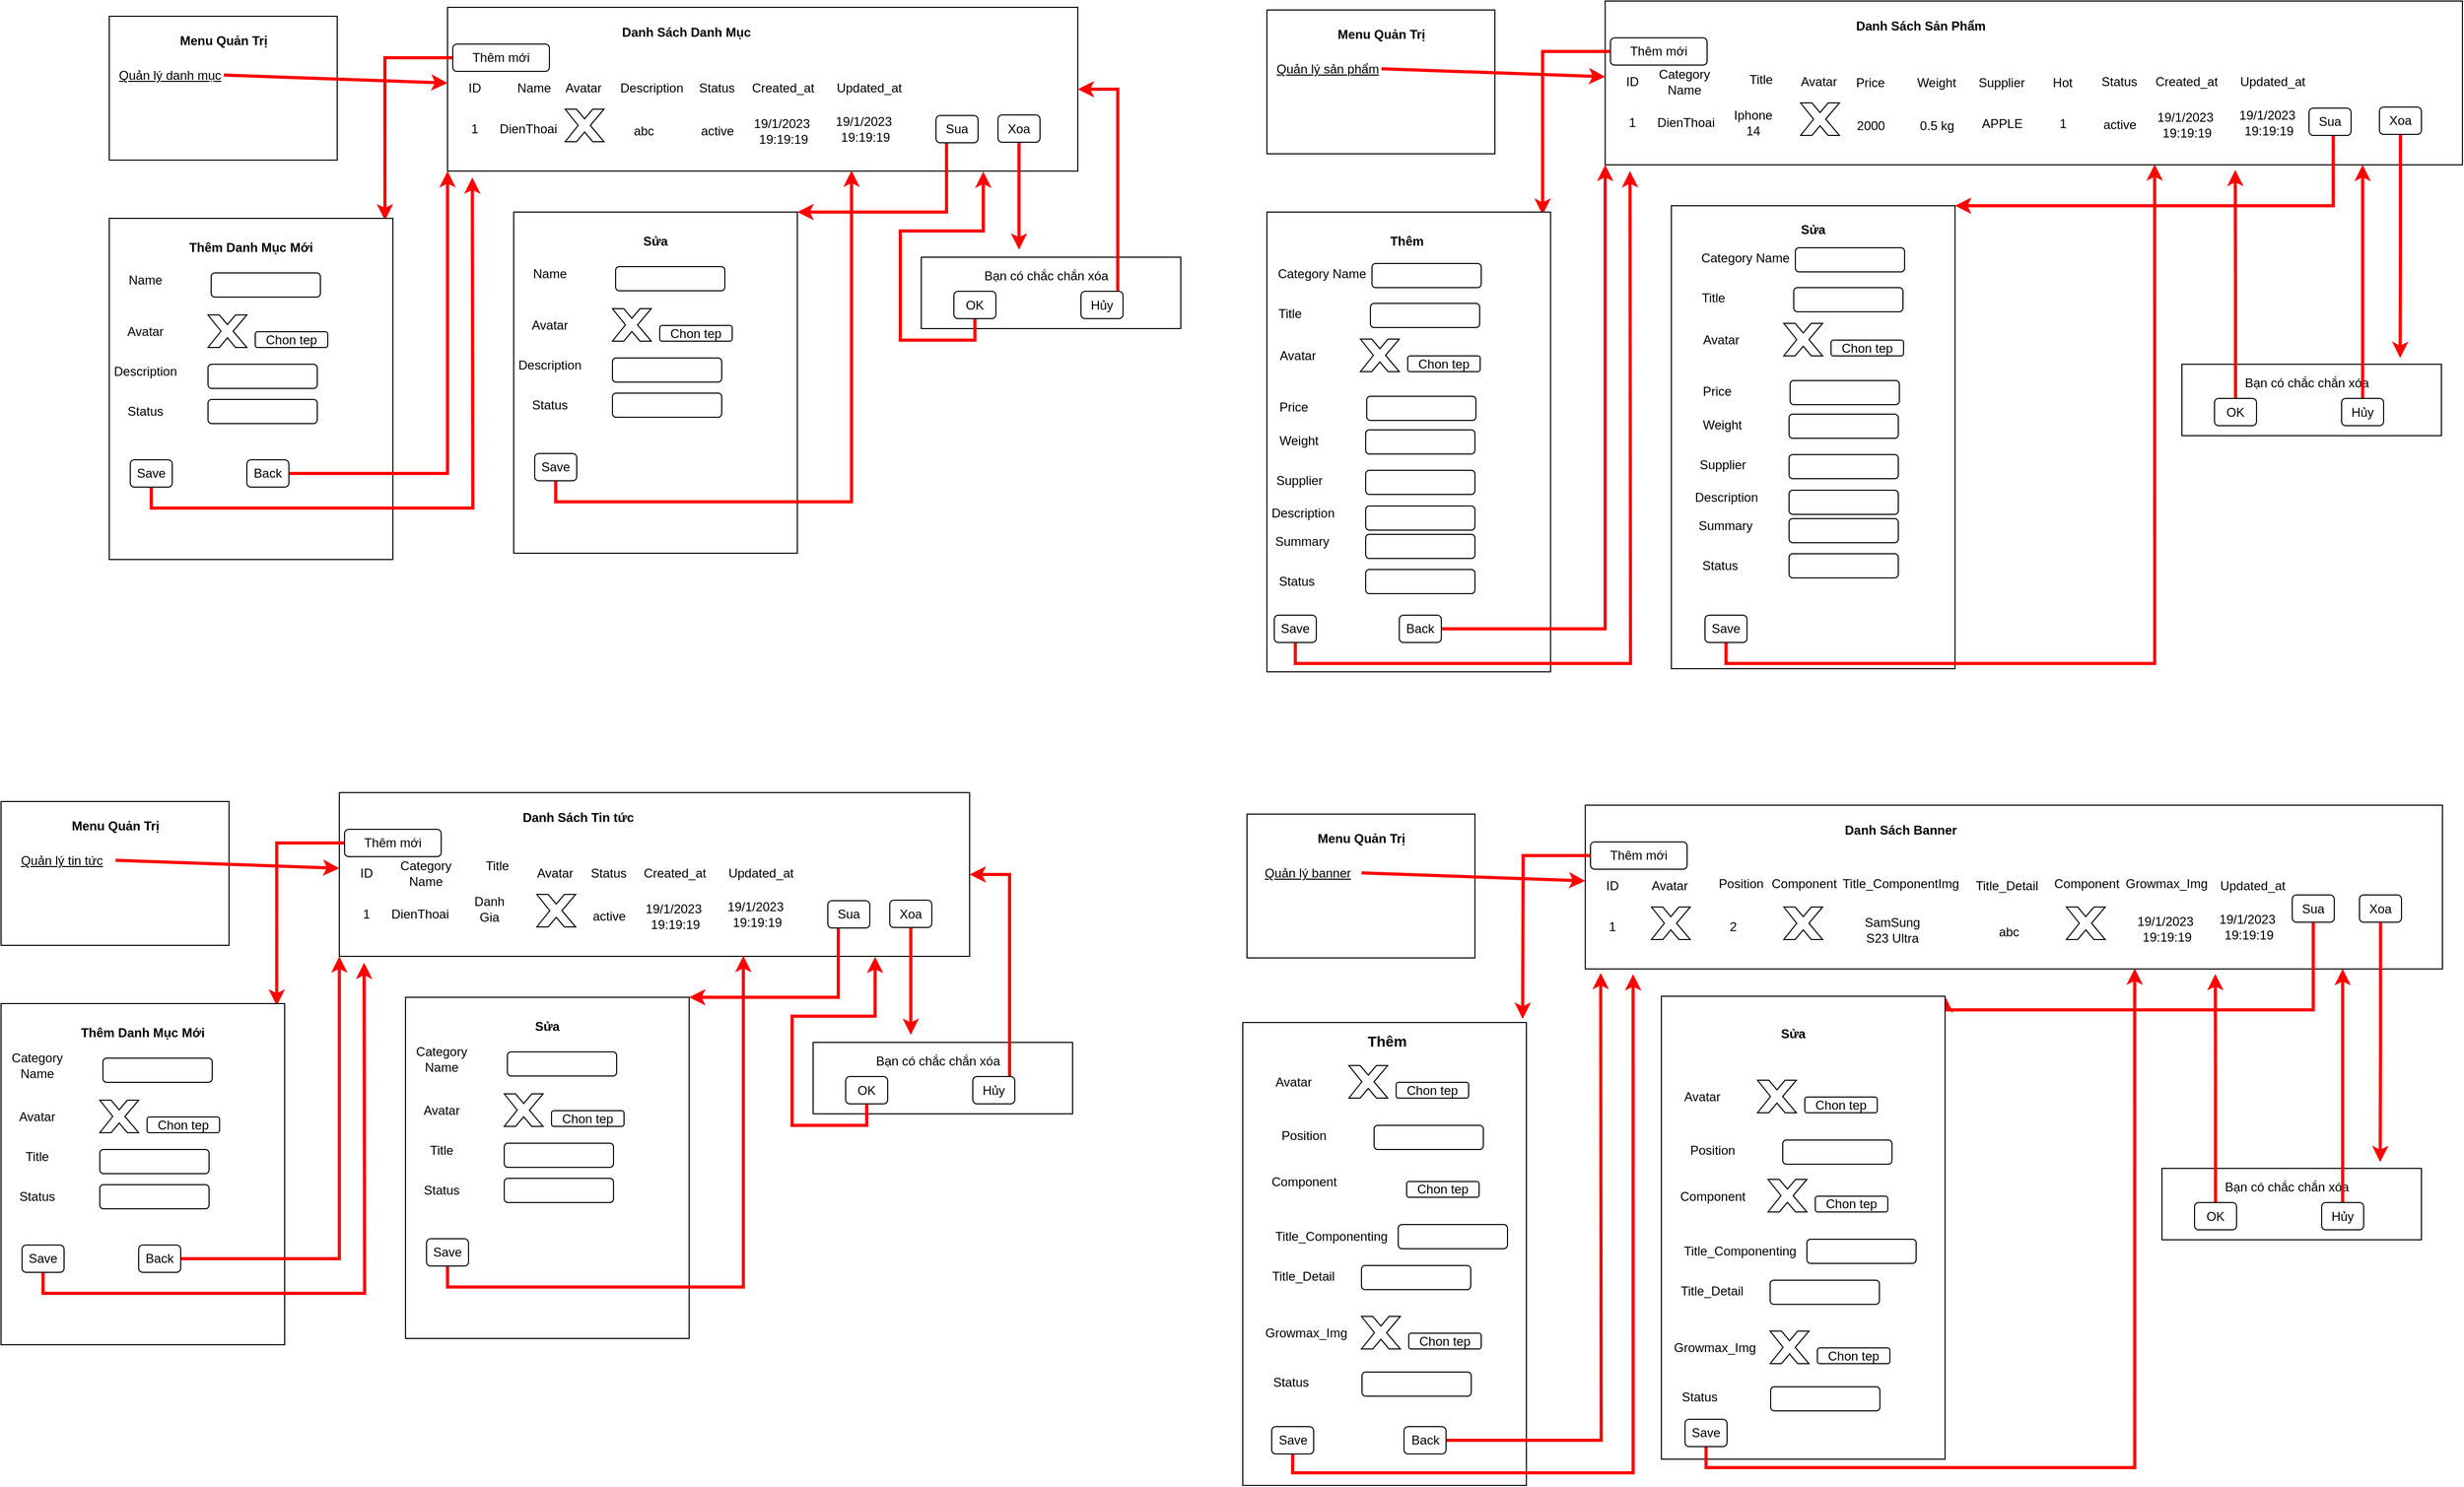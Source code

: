 <mxfile version="21.4.0" type="device">
  <diagram name="Trang-1" id="ygDwdsPAyH6q1nseMmqg">
    <mxGraphModel dx="1635" dy="1046" grid="0" gridSize="10" guides="1" tooltips="1" connect="1" arrows="1" fold="1" page="0" pageScale="1" pageWidth="827" pageHeight="1169" math="0" shadow="0">
      <root>
        <mxCell id="0" />
        <mxCell id="1" parent="0" />
        <mxCell id="8iSrLDqyOfxP9rjxSmcS-1" value="" style="rounded=0;whiteSpace=wrap;html=1;" parent="1" vertex="1">
          <mxGeometry x="-82" y="-60.5" width="217" height="137" as="geometry" />
        </mxCell>
        <mxCell id="8iSrLDqyOfxP9rjxSmcS-2" value="&lt;b&gt;Menu Quản Trị&lt;/b&gt;" style="text;html=1;strokeColor=none;fillColor=none;align=center;verticalAlign=middle;whiteSpace=wrap;rounded=0;" parent="1" vertex="1">
          <mxGeometry x="-17.5" y="-52.5" width="88" height="30" as="geometry" />
        </mxCell>
        <mxCell id="8iSrLDqyOfxP9rjxSmcS-3" value="&lt;u&gt;Quản lý danh mục&lt;/u&gt;" style="text;html=1;strokeColor=none;fillColor=none;align=center;verticalAlign=middle;whiteSpace=wrap;rounded=0;" parent="1" vertex="1">
          <mxGeometry x="-75" y="-19.5" width="102" height="30" as="geometry" />
        </mxCell>
        <mxCell id="8iSrLDqyOfxP9rjxSmcS-4" value="" style="rounded=0;whiteSpace=wrap;html=1;" parent="1" vertex="1">
          <mxGeometry x="240" y="-69" width="600" height="156" as="geometry" />
        </mxCell>
        <mxCell id="8iSrLDqyOfxP9rjxSmcS-5" value="&lt;b&gt;Danh Sách Danh Mục&lt;/b&gt;" style="text;html=1;strokeColor=none;fillColor=none;align=center;verticalAlign=middle;whiteSpace=wrap;rounded=0;" parent="1" vertex="1">
          <mxGeometry x="370" y="-60" width="195" height="30" as="geometry" />
        </mxCell>
        <mxCell id="8iSrLDqyOfxP9rjxSmcS-147" style="edgeStyle=orthogonalEdgeStyle;rounded=0;orthogonalLoop=1;jettySize=auto;html=1;entryX=0.972;entryY=0.006;entryDx=0;entryDy=0;entryPerimeter=0;fillColor=#e51400;strokeColor=#FF0000;strokeWidth=3;" parent="1" source="8iSrLDqyOfxP9rjxSmcS-6" target="8iSrLDqyOfxP9rjxSmcS-109" edge="1">
          <mxGeometry relative="1" as="geometry" />
        </mxCell>
        <mxCell id="8iSrLDqyOfxP9rjxSmcS-6" value="Thêm mới" style="rounded=1;whiteSpace=wrap;html=1;" parent="1" vertex="1">
          <mxGeometry x="245" y="-34" width="92" height="26" as="geometry" />
        </mxCell>
        <mxCell id="8iSrLDqyOfxP9rjxSmcS-79" value="ID" style="text;html=1;strokeColor=none;fillColor=none;align=center;verticalAlign=middle;whiteSpace=wrap;rounded=0;" parent="1" vertex="1">
          <mxGeometry x="248" y="-8" width="36" height="32" as="geometry" />
        </mxCell>
        <mxCell id="8iSrLDqyOfxP9rjxSmcS-84" value="Avatar" style="text;html=1;strokeColor=none;fillColor=none;align=center;verticalAlign=middle;whiteSpace=wrap;rounded=0;" parent="1" vertex="1">
          <mxGeometry x="350" y="-8" width="39" height="32" as="geometry" />
        </mxCell>
        <mxCell id="8iSrLDqyOfxP9rjxSmcS-85" value="Description" style="text;html=1;strokeColor=none;fillColor=none;align=center;verticalAlign=middle;whiteSpace=wrap;rounded=0;" parent="1" vertex="1">
          <mxGeometry x="415" y="-8" width="39" height="32" as="geometry" />
        </mxCell>
        <mxCell id="8iSrLDqyOfxP9rjxSmcS-86" value="Status" style="text;html=1;strokeColor=none;fillColor=none;align=center;verticalAlign=middle;whiteSpace=wrap;rounded=0;" parent="1" vertex="1">
          <mxGeometry x="477" y="-8" width="39" height="32" as="geometry" />
        </mxCell>
        <mxCell id="8iSrLDqyOfxP9rjxSmcS-87" value="Created_at" style="text;html=1;strokeColor=none;fillColor=none;align=center;verticalAlign=middle;whiteSpace=wrap;rounded=0;" parent="1" vertex="1">
          <mxGeometry x="540" y="-8" width="39" height="32" as="geometry" />
        </mxCell>
        <mxCell id="8iSrLDqyOfxP9rjxSmcS-90" value="Updated_at" style="text;html=1;strokeColor=none;fillColor=none;align=center;verticalAlign=middle;whiteSpace=wrap;rounded=0;" parent="1" vertex="1">
          <mxGeometry x="622" y="-8" width="39" height="32" as="geometry" />
        </mxCell>
        <mxCell id="8iSrLDqyOfxP9rjxSmcS-94" value="Name" style="text;html=1;strokeColor=none;fillColor=none;align=center;verticalAlign=middle;whiteSpace=wrap;rounded=0;" parent="1" vertex="1">
          <mxGeometry x="303" y="-8" width="39" height="32" as="geometry" />
        </mxCell>
        <mxCell id="8iSrLDqyOfxP9rjxSmcS-95" value="1" style="text;html=1;strokeColor=none;fillColor=none;align=center;verticalAlign=middle;whiteSpace=wrap;rounded=0;" parent="1" vertex="1">
          <mxGeometry x="248" y="31" width="36" height="32" as="geometry" />
        </mxCell>
        <mxCell id="8iSrLDqyOfxP9rjxSmcS-96" value="DienThoai" style="text;html=1;strokeColor=none;fillColor=none;align=center;verticalAlign=middle;whiteSpace=wrap;rounded=0;" parent="1" vertex="1">
          <mxGeometry x="299" y="31" width="36" height="32" as="geometry" />
        </mxCell>
        <mxCell id="8iSrLDqyOfxP9rjxSmcS-98" value="abc" style="text;html=1;strokeColor=none;fillColor=none;align=center;verticalAlign=middle;whiteSpace=wrap;rounded=0;" parent="1" vertex="1">
          <mxGeometry x="409" y="33" width="36" height="32" as="geometry" />
        </mxCell>
        <mxCell id="8iSrLDqyOfxP9rjxSmcS-99" value="active" style="text;html=1;strokeColor=none;fillColor=none;align=center;verticalAlign=middle;whiteSpace=wrap;rounded=0;" parent="1" vertex="1">
          <mxGeometry x="478.5" y="33" width="36" height="32" as="geometry" />
        </mxCell>
        <mxCell id="8iSrLDqyOfxP9rjxSmcS-100" value="19/1/2023&amp;nbsp; 19:19:19" style="text;html=1;strokeColor=none;fillColor=none;align=center;verticalAlign=middle;whiteSpace=wrap;rounded=0;" parent="1" vertex="1">
          <mxGeometry x="541.5" y="33" width="36" height="32" as="geometry" />
        </mxCell>
        <mxCell id="8iSrLDqyOfxP9rjxSmcS-103" value="19/1/2023&amp;nbsp; 19:19:19" style="text;html=1;strokeColor=none;fillColor=none;align=center;verticalAlign=middle;whiteSpace=wrap;rounded=0;" parent="1" vertex="1">
          <mxGeometry x="620" y="31" width="36" height="32" as="geometry" />
        </mxCell>
        <mxCell id="8iSrLDqyOfxP9rjxSmcS-104" value="" style="verticalLabelPosition=bottom;verticalAlign=top;html=1;shape=mxgraph.basic.x" parent="1" vertex="1">
          <mxGeometry x="352" y="28" width="37" height="31" as="geometry" />
        </mxCell>
        <mxCell id="8iSrLDqyOfxP9rjxSmcS-156" style="edgeStyle=orthogonalEdgeStyle;rounded=0;orthogonalLoop=1;jettySize=auto;html=1;exitX=0.5;exitY=1;exitDx=0;exitDy=0;strokeColor=#FF0000;strokeWidth=3;" parent="1" source="8iSrLDqyOfxP9rjxSmcS-106" edge="1">
          <mxGeometry relative="1" as="geometry">
            <mxPoint x="784" y="161.8" as="targetPoint" />
          </mxGeometry>
        </mxCell>
        <mxCell id="8iSrLDqyOfxP9rjxSmcS-106" value="Xoa" style="rounded=1;whiteSpace=wrap;html=1;" parent="1" vertex="1">
          <mxGeometry x="764" y="33.5" width="40" height="26" as="geometry" />
        </mxCell>
        <mxCell id="8iSrLDqyOfxP9rjxSmcS-154" style="edgeStyle=orthogonalEdgeStyle;rounded=0;orthogonalLoop=1;jettySize=auto;html=1;entryX=1;entryY=0;entryDx=0;entryDy=0;strokeColor=#FF0000;strokeWidth=3;" parent="1" source="8iSrLDqyOfxP9rjxSmcS-108" target="8iSrLDqyOfxP9rjxSmcS-133" edge="1">
          <mxGeometry relative="1" as="geometry">
            <Array as="points">
              <mxPoint x="715" y="126" />
            </Array>
          </mxGeometry>
        </mxCell>
        <mxCell id="8iSrLDqyOfxP9rjxSmcS-108" value="Sua" style="rounded=1;whiteSpace=wrap;html=1;" parent="1" vertex="1">
          <mxGeometry x="705" y="34" width="40" height="26" as="geometry" />
        </mxCell>
        <mxCell id="8iSrLDqyOfxP9rjxSmcS-109" value="" style="rounded=0;whiteSpace=wrap;html=1;" parent="1" vertex="1">
          <mxGeometry x="-82" y="132" width="270" height="325" as="geometry" />
        </mxCell>
        <mxCell id="8iSrLDqyOfxP9rjxSmcS-110" value="&lt;b&gt;Thêm Danh Mục Mới&lt;/b&gt;" style="text;html=1;strokeColor=none;fillColor=none;align=center;verticalAlign=middle;whiteSpace=wrap;rounded=0;" parent="1" vertex="1">
          <mxGeometry x="-10" y="145" width="126" height="30" as="geometry" />
        </mxCell>
        <mxCell id="8iSrLDqyOfxP9rjxSmcS-111" value="Name" style="text;html=1;strokeColor=none;fillColor=none;align=center;verticalAlign=middle;whiteSpace=wrap;rounded=0;" parent="1" vertex="1">
          <mxGeometry x="-67" y="175" width="39" height="32" as="geometry" />
        </mxCell>
        <mxCell id="8iSrLDqyOfxP9rjxSmcS-112" value="" style="rounded=1;whiteSpace=wrap;html=1;" parent="1" vertex="1">
          <mxGeometry x="15" y="184" width="104" height="23" as="geometry" />
        </mxCell>
        <mxCell id="8iSrLDqyOfxP9rjxSmcS-113" value="Avatar" style="text;html=1;strokeColor=none;fillColor=none;align=center;verticalAlign=middle;whiteSpace=wrap;rounded=0;" parent="1" vertex="1">
          <mxGeometry x="-67" y="224" width="39" height="32" as="geometry" />
        </mxCell>
        <mxCell id="8iSrLDqyOfxP9rjxSmcS-115" value="Description" style="text;html=1;strokeColor=none;fillColor=none;align=center;verticalAlign=middle;whiteSpace=wrap;rounded=0;" parent="1" vertex="1">
          <mxGeometry x="-67" y="262" width="39" height="32" as="geometry" />
        </mxCell>
        <mxCell id="8iSrLDqyOfxP9rjxSmcS-116" value="Status" style="text;html=1;strokeColor=none;fillColor=none;align=center;verticalAlign=middle;whiteSpace=wrap;rounded=0;" parent="1" vertex="1">
          <mxGeometry x="-67" y="300" width="39" height="32" as="geometry" />
        </mxCell>
        <mxCell id="8iSrLDqyOfxP9rjxSmcS-121" value="" style="rounded=1;whiteSpace=wrap;html=1;" parent="1" vertex="1">
          <mxGeometry x="12" y="271" width="104" height="23" as="geometry" />
        </mxCell>
        <mxCell id="8iSrLDqyOfxP9rjxSmcS-122" value="" style="rounded=1;whiteSpace=wrap;html=1;" parent="1" vertex="1">
          <mxGeometry x="12" y="304.5" width="104" height="23" as="geometry" />
        </mxCell>
        <mxCell id="8iSrLDqyOfxP9rjxSmcS-123" value="" style="verticalLabelPosition=bottom;verticalAlign=top;html=1;shape=mxgraph.basic.x" parent="1" vertex="1">
          <mxGeometry x="12" y="224" width="37" height="31" as="geometry" />
        </mxCell>
        <mxCell id="8iSrLDqyOfxP9rjxSmcS-125" value="Chon tep" style="rounded=1;whiteSpace=wrap;html=1;" parent="1" vertex="1">
          <mxGeometry x="57" y="240" width="69" height="15" as="geometry" />
        </mxCell>
        <mxCell id="8iSrLDqyOfxP9rjxSmcS-151" style="edgeStyle=orthogonalEdgeStyle;rounded=0;orthogonalLoop=1;jettySize=auto;html=1;exitX=0.5;exitY=1;exitDx=0;exitDy=0;strokeWidth=3;strokeColor=#FF0000;" parent="1" source="8iSrLDqyOfxP9rjxSmcS-126" edge="1">
          <mxGeometry relative="1" as="geometry">
            <mxPoint x="263.6" y="93.0" as="targetPoint" />
          </mxGeometry>
        </mxCell>
        <mxCell id="8iSrLDqyOfxP9rjxSmcS-126" value="Save" style="rounded=1;whiteSpace=wrap;html=1;" parent="1" vertex="1">
          <mxGeometry x="-62" y="362" width="40" height="26" as="geometry" />
        </mxCell>
        <mxCell id="8iSrLDqyOfxP9rjxSmcS-152" style="edgeStyle=orthogonalEdgeStyle;rounded=0;orthogonalLoop=1;jettySize=auto;html=1;exitX=1;exitY=0.5;exitDx=0;exitDy=0;entryX=0;entryY=1;entryDx=0;entryDy=0;strokeColor=#FF0000;strokeWidth=3;" parent="1" source="8iSrLDqyOfxP9rjxSmcS-127" target="8iSrLDqyOfxP9rjxSmcS-4" edge="1">
          <mxGeometry relative="1" as="geometry" />
        </mxCell>
        <mxCell id="8iSrLDqyOfxP9rjxSmcS-127" value="Back" style="rounded=1;whiteSpace=wrap;html=1;" parent="1" vertex="1">
          <mxGeometry x="49" y="362" width="40" height="26" as="geometry" />
        </mxCell>
        <mxCell id="8iSrLDqyOfxP9rjxSmcS-129" value="" style="rounded=0;whiteSpace=wrap;html=1;" parent="1" vertex="1">
          <mxGeometry x="691" y="169" width="247" height="68" as="geometry" />
        </mxCell>
        <mxCell id="8iSrLDqyOfxP9rjxSmcS-130" value="Bạn có chắc chắn xóa" style="text;html=1;strokeColor=none;fillColor=none;align=center;verticalAlign=middle;whiteSpace=wrap;rounded=0;" parent="1" vertex="1">
          <mxGeometry x="743" y="171.5" width="134" height="30" as="geometry" />
        </mxCell>
        <mxCell id="8iSrLDqyOfxP9rjxSmcS-157" style="edgeStyle=orthogonalEdgeStyle;rounded=0;orthogonalLoop=1;jettySize=auto;html=1;exitX=0.5;exitY=1;exitDx=0;exitDy=0;entryX=0.85;entryY=1.003;entryDx=0;entryDy=0;entryPerimeter=0;strokeColor=#FF0000;strokeWidth=3;" parent="1" source="8iSrLDqyOfxP9rjxSmcS-131" target="8iSrLDqyOfxP9rjxSmcS-4" edge="1">
          <mxGeometry relative="1" as="geometry">
            <Array as="points">
              <mxPoint x="742" y="248" />
              <mxPoint x="671" y="248" />
              <mxPoint x="671" y="144" />
              <mxPoint x="750" y="144" />
            </Array>
          </mxGeometry>
        </mxCell>
        <mxCell id="8iSrLDqyOfxP9rjxSmcS-131" value="OK" style="rounded=1;whiteSpace=wrap;html=1;" parent="1" vertex="1">
          <mxGeometry x="722" y="201.5" width="40" height="26" as="geometry" />
        </mxCell>
        <mxCell id="8iSrLDqyOfxP9rjxSmcS-158" style="edgeStyle=orthogonalEdgeStyle;rounded=0;orthogonalLoop=1;jettySize=auto;html=1;strokeColor=#FF0000;strokeWidth=3;" parent="1" source="8iSrLDqyOfxP9rjxSmcS-132" target="8iSrLDqyOfxP9rjxSmcS-4" edge="1">
          <mxGeometry relative="1" as="geometry">
            <Array as="points">
              <mxPoint x="878" y="9" />
            </Array>
          </mxGeometry>
        </mxCell>
        <mxCell id="8iSrLDqyOfxP9rjxSmcS-132" value="Hủy" style="rounded=1;whiteSpace=wrap;html=1;" parent="1" vertex="1">
          <mxGeometry x="843" y="201.5" width="40" height="26" as="geometry" />
        </mxCell>
        <mxCell id="8iSrLDqyOfxP9rjxSmcS-133" value="" style="rounded=0;whiteSpace=wrap;html=1;" parent="1" vertex="1">
          <mxGeometry x="303" y="126" width="270" height="325" as="geometry" />
        </mxCell>
        <mxCell id="8iSrLDqyOfxP9rjxSmcS-134" value="&lt;b&gt;Sửa&lt;/b&gt;" style="text;html=1;strokeColor=none;fillColor=none;align=center;verticalAlign=middle;whiteSpace=wrap;rounded=0;" parent="1" vertex="1">
          <mxGeometry x="375" y="139" width="126" height="30" as="geometry" />
        </mxCell>
        <mxCell id="8iSrLDqyOfxP9rjxSmcS-135" value="Name" style="text;html=1;strokeColor=none;fillColor=none;align=center;verticalAlign=middle;whiteSpace=wrap;rounded=0;" parent="1" vertex="1">
          <mxGeometry x="318" y="169" width="39" height="32" as="geometry" />
        </mxCell>
        <mxCell id="8iSrLDqyOfxP9rjxSmcS-136" value="" style="rounded=1;whiteSpace=wrap;html=1;" parent="1" vertex="1">
          <mxGeometry x="400" y="178" width="104" height="23" as="geometry" />
        </mxCell>
        <mxCell id="8iSrLDqyOfxP9rjxSmcS-137" value="Avatar" style="text;html=1;strokeColor=none;fillColor=none;align=center;verticalAlign=middle;whiteSpace=wrap;rounded=0;" parent="1" vertex="1">
          <mxGeometry x="318" y="218" width="39" height="32" as="geometry" />
        </mxCell>
        <mxCell id="8iSrLDqyOfxP9rjxSmcS-138" value="Description" style="text;html=1;strokeColor=none;fillColor=none;align=center;verticalAlign=middle;whiteSpace=wrap;rounded=0;" parent="1" vertex="1">
          <mxGeometry x="318" y="256" width="39" height="32" as="geometry" />
        </mxCell>
        <mxCell id="8iSrLDqyOfxP9rjxSmcS-139" value="Status" style="text;html=1;strokeColor=none;fillColor=none;align=center;verticalAlign=middle;whiteSpace=wrap;rounded=0;" parent="1" vertex="1">
          <mxGeometry x="318" y="294" width="39" height="32" as="geometry" />
        </mxCell>
        <mxCell id="8iSrLDqyOfxP9rjxSmcS-140" value="" style="rounded=1;whiteSpace=wrap;html=1;" parent="1" vertex="1">
          <mxGeometry x="397" y="265" width="104" height="23" as="geometry" />
        </mxCell>
        <mxCell id="8iSrLDqyOfxP9rjxSmcS-141" value="" style="rounded=1;whiteSpace=wrap;html=1;" parent="1" vertex="1">
          <mxGeometry x="397" y="298.5" width="104" height="23" as="geometry" />
        </mxCell>
        <mxCell id="8iSrLDqyOfxP9rjxSmcS-142" value="" style="verticalLabelPosition=bottom;verticalAlign=top;html=1;shape=mxgraph.basic.x" parent="1" vertex="1">
          <mxGeometry x="397" y="218" width="37" height="31" as="geometry" />
        </mxCell>
        <mxCell id="8iSrLDqyOfxP9rjxSmcS-143" value="Chon tep" style="rounded=1;whiteSpace=wrap;html=1;" parent="1" vertex="1">
          <mxGeometry x="442" y="234" width="69" height="15" as="geometry" />
        </mxCell>
        <mxCell id="8iSrLDqyOfxP9rjxSmcS-155" style="edgeStyle=orthogonalEdgeStyle;rounded=0;orthogonalLoop=1;jettySize=auto;html=1;exitX=0.5;exitY=1;exitDx=0;exitDy=0;entryX=0.641;entryY=0.997;entryDx=0;entryDy=0;entryPerimeter=0;strokeColor=#FF0000;strokeWidth=3;" parent="1" source="8iSrLDqyOfxP9rjxSmcS-144" target="8iSrLDqyOfxP9rjxSmcS-4" edge="1">
          <mxGeometry relative="1" as="geometry" />
        </mxCell>
        <mxCell id="8iSrLDqyOfxP9rjxSmcS-144" value="Save" style="rounded=1;whiteSpace=wrap;html=1;" parent="1" vertex="1">
          <mxGeometry x="323" y="356" width="40" height="26" as="geometry" />
        </mxCell>
        <mxCell id="8iSrLDqyOfxP9rjxSmcS-146" value="" style="endArrow=classic;html=1;rounded=0;exitX=1;exitY=0.5;exitDx=0;exitDy=0;entryX=0;entryY=0.462;entryDx=0;entryDy=0;entryPerimeter=0;fillColor=#e51400;strokeColor=#FF0000;strokeWidth=3;" parent="1" source="8iSrLDqyOfxP9rjxSmcS-3" target="8iSrLDqyOfxP9rjxSmcS-4" edge="1">
          <mxGeometry width="50" height="50" relative="1" as="geometry">
            <mxPoint x="73" y="-12.5" as="sourcePoint" />
            <mxPoint x="123" y="-62.5" as="targetPoint" />
          </mxGeometry>
        </mxCell>
        <mxCell id="8iSrLDqyOfxP9rjxSmcS-159" value="" style="rounded=0;whiteSpace=wrap;html=1;" parent="1" vertex="1">
          <mxGeometry x="1020" y="-66.5" width="217" height="137" as="geometry" />
        </mxCell>
        <mxCell id="8iSrLDqyOfxP9rjxSmcS-160" value="&lt;b&gt;Menu Quản Trị&lt;/b&gt;" style="text;html=1;strokeColor=none;fillColor=none;align=center;verticalAlign=middle;whiteSpace=wrap;rounded=0;" parent="1" vertex="1">
          <mxGeometry x="1084.5" y="-58.5" width="88" height="30" as="geometry" />
        </mxCell>
        <mxCell id="8iSrLDqyOfxP9rjxSmcS-161" value="&lt;u&gt;Quản lý sản phẩm&lt;/u&gt;" style="text;html=1;strokeColor=none;fillColor=none;align=center;verticalAlign=middle;whiteSpace=wrap;rounded=0;" parent="1" vertex="1">
          <mxGeometry x="1027" y="-25.5" width="102" height="30" as="geometry" />
        </mxCell>
        <mxCell id="8iSrLDqyOfxP9rjxSmcS-162" value="" style="rounded=0;whiteSpace=wrap;html=1;" parent="1" vertex="1">
          <mxGeometry x="1342" y="-75" width="816" height="156" as="geometry" />
        </mxCell>
        <mxCell id="8iSrLDqyOfxP9rjxSmcS-163" value="&lt;b&gt;Danh Sách Sản Phẩm&lt;/b&gt;" style="text;html=1;strokeColor=none;fillColor=none;align=center;verticalAlign=middle;whiteSpace=wrap;rounded=0;" parent="1" vertex="1">
          <mxGeometry x="1544.5" y="-66.5" width="195" height="30" as="geometry" />
        </mxCell>
        <mxCell id="8iSrLDqyOfxP9rjxSmcS-164" style="edgeStyle=orthogonalEdgeStyle;rounded=0;orthogonalLoop=1;jettySize=auto;html=1;entryX=0.972;entryY=0.006;entryDx=0;entryDy=0;entryPerimeter=0;fillColor=#e51400;strokeColor=#FF0000;strokeWidth=3;" parent="1" source="8iSrLDqyOfxP9rjxSmcS-165" target="8iSrLDqyOfxP9rjxSmcS-184" edge="1">
          <mxGeometry relative="1" as="geometry" />
        </mxCell>
        <mxCell id="8iSrLDqyOfxP9rjxSmcS-165" value="Thêm mới" style="rounded=1;whiteSpace=wrap;html=1;" parent="1" vertex="1">
          <mxGeometry x="1347" y="-40" width="92" height="26" as="geometry" />
        </mxCell>
        <mxCell id="8iSrLDqyOfxP9rjxSmcS-166" value="ID" style="text;html=1;strokeColor=none;fillColor=none;align=center;verticalAlign=middle;whiteSpace=wrap;rounded=0;" parent="1" vertex="1">
          <mxGeometry x="1350" y="-14" width="36" height="32" as="geometry" />
        </mxCell>
        <mxCell id="8iSrLDqyOfxP9rjxSmcS-167" value="Avatar" style="text;html=1;strokeColor=none;fillColor=none;align=center;verticalAlign=middle;whiteSpace=wrap;rounded=0;" parent="1" vertex="1">
          <mxGeometry x="1526" y="-14" width="39" height="32" as="geometry" />
        </mxCell>
        <mxCell id="8iSrLDqyOfxP9rjxSmcS-168" value="Title" style="text;html=1;strokeColor=none;fillColor=none;align=center;verticalAlign=middle;whiteSpace=wrap;rounded=0;" parent="1" vertex="1">
          <mxGeometry x="1471" y="-16" width="39" height="32" as="geometry" />
        </mxCell>
        <mxCell id="8iSrLDqyOfxP9rjxSmcS-169" value="Status" style="text;html=1;strokeColor=none;fillColor=none;align=center;verticalAlign=middle;whiteSpace=wrap;rounded=0;" parent="1" vertex="1">
          <mxGeometry x="1812" y="-14" width="39" height="32" as="geometry" />
        </mxCell>
        <mxCell id="8iSrLDqyOfxP9rjxSmcS-170" value="Created_at" style="text;html=1;strokeColor=none;fillColor=none;align=center;verticalAlign=middle;whiteSpace=wrap;rounded=0;" parent="1" vertex="1">
          <mxGeometry x="1876" y="-14" width="39" height="32" as="geometry" />
        </mxCell>
        <mxCell id="8iSrLDqyOfxP9rjxSmcS-171" value="Updated_at" style="text;html=1;strokeColor=none;fillColor=none;align=center;verticalAlign=middle;whiteSpace=wrap;rounded=0;" parent="1" vertex="1">
          <mxGeometry x="1958" y="-14" width="39" height="32" as="geometry" />
        </mxCell>
        <mxCell id="8iSrLDqyOfxP9rjxSmcS-172" value="Category Name" style="text;html=1;strokeColor=none;fillColor=none;align=center;verticalAlign=middle;whiteSpace=wrap;rounded=0;" parent="1" vertex="1">
          <mxGeometry x="1398" y="-14" width="39" height="32" as="geometry" />
        </mxCell>
        <mxCell id="8iSrLDqyOfxP9rjxSmcS-173" value="1" style="text;html=1;strokeColor=none;fillColor=none;align=center;verticalAlign=middle;whiteSpace=wrap;rounded=0;" parent="1" vertex="1">
          <mxGeometry x="1350" y="25" width="36" height="32" as="geometry" />
        </mxCell>
        <mxCell id="8iSrLDqyOfxP9rjxSmcS-174" value="DienThoai" style="text;html=1;strokeColor=none;fillColor=none;align=center;verticalAlign=middle;whiteSpace=wrap;rounded=0;" parent="1" vertex="1">
          <mxGeometry x="1401" y="25" width="36" height="32" as="geometry" />
        </mxCell>
        <mxCell id="8iSrLDqyOfxP9rjxSmcS-175" value="Iphone 14" style="text;html=1;strokeColor=none;fillColor=none;align=center;verticalAlign=middle;whiteSpace=wrap;rounded=0;" parent="1" vertex="1">
          <mxGeometry x="1465" y="25" width="36" height="32" as="geometry" />
        </mxCell>
        <mxCell id="8iSrLDqyOfxP9rjxSmcS-176" value="active" style="text;html=1;strokeColor=none;fillColor=none;align=center;verticalAlign=middle;whiteSpace=wrap;rounded=0;" parent="1" vertex="1">
          <mxGeometry x="1813.5" y="27" width="36" height="32" as="geometry" />
        </mxCell>
        <mxCell id="8iSrLDqyOfxP9rjxSmcS-177" value="19/1/2023&amp;nbsp; 19:19:19" style="text;html=1;strokeColor=none;fillColor=none;align=center;verticalAlign=middle;whiteSpace=wrap;rounded=0;" parent="1" vertex="1">
          <mxGeometry x="1877.5" y="27" width="36" height="32" as="geometry" />
        </mxCell>
        <mxCell id="8iSrLDqyOfxP9rjxSmcS-178" value="19/1/2023&amp;nbsp; 19:19:19" style="text;html=1;strokeColor=none;fillColor=none;align=center;verticalAlign=middle;whiteSpace=wrap;rounded=0;" parent="1" vertex="1">
          <mxGeometry x="1956" y="25" width="36" height="32" as="geometry" />
        </mxCell>
        <mxCell id="8iSrLDqyOfxP9rjxSmcS-179" value="" style="verticalLabelPosition=bottom;verticalAlign=top;html=1;shape=mxgraph.basic.x" parent="1" vertex="1">
          <mxGeometry x="1528" y="22" width="37" height="31" as="geometry" />
        </mxCell>
        <mxCell id="8iSrLDqyOfxP9rjxSmcS-220" style="edgeStyle=orthogonalEdgeStyle;rounded=0;orthogonalLoop=1;jettySize=auto;html=1;entryX=0.841;entryY=-0.088;entryDx=0;entryDy=0;entryPerimeter=0;strokeColor=#FF0000;strokeWidth=3;" parent="1" source="8iSrLDqyOfxP9rjxSmcS-181" target="8iSrLDqyOfxP9rjxSmcS-199" edge="1">
          <mxGeometry relative="1" as="geometry" />
        </mxCell>
        <mxCell id="8iSrLDqyOfxP9rjxSmcS-181" value="Xoa" style="rounded=1;whiteSpace=wrap;html=1;" parent="1" vertex="1">
          <mxGeometry x="2079" y="26" width="40" height="26" as="geometry" />
        </mxCell>
        <mxCell id="8iSrLDqyOfxP9rjxSmcS-182" style="edgeStyle=orthogonalEdgeStyle;rounded=0;orthogonalLoop=1;jettySize=auto;html=1;entryX=1;entryY=0;entryDx=0;entryDy=0;strokeColor=#FF0000;strokeWidth=3;" parent="1" source="8iSrLDqyOfxP9rjxSmcS-183" target="8iSrLDqyOfxP9rjxSmcS-205" edge="1">
          <mxGeometry relative="1" as="geometry">
            <Array as="points">
              <mxPoint x="2035" y="120" />
            </Array>
          </mxGeometry>
        </mxCell>
        <mxCell id="8iSrLDqyOfxP9rjxSmcS-183" value="Sua" style="rounded=1;whiteSpace=wrap;html=1;" parent="1" vertex="1">
          <mxGeometry x="2012" y="27" width="40" height="26" as="geometry" />
        </mxCell>
        <mxCell id="8iSrLDqyOfxP9rjxSmcS-184" value="" style="rounded=0;whiteSpace=wrap;html=1;" parent="1" vertex="1">
          <mxGeometry x="1020" y="126" width="270" height="438" as="geometry" />
        </mxCell>
        <mxCell id="8iSrLDqyOfxP9rjxSmcS-185" value="&lt;b&gt;Thêm&amp;nbsp;&lt;/b&gt;" style="text;html=1;strokeColor=none;fillColor=none;align=center;verticalAlign=middle;whiteSpace=wrap;rounded=0;" parent="1" vertex="1">
          <mxGeometry x="1092" y="139" width="126" height="30" as="geometry" />
        </mxCell>
        <mxCell id="8iSrLDqyOfxP9rjxSmcS-186" value="Category Name" style="text;html=1;strokeColor=none;fillColor=none;align=center;verticalAlign=middle;whiteSpace=wrap;rounded=0;" parent="1" vertex="1">
          <mxGeometry x="1028" y="169" width="89" height="32" as="geometry" />
        </mxCell>
        <mxCell id="8iSrLDqyOfxP9rjxSmcS-187" value="" style="rounded=1;whiteSpace=wrap;html=1;" parent="1" vertex="1">
          <mxGeometry x="1120" y="175" width="104" height="23" as="geometry" />
        </mxCell>
        <mxCell id="8iSrLDqyOfxP9rjxSmcS-188" value="Avatar" style="text;html=1;strokeColor=none;fillColor=none;align=center;verticalAlign=middle;whiteSpace=wrap;rounded=0;" parent="1" vertex="1">
          <mxGeometry x="1030" y="247" width="39" height="32" as="geometry" />
        </mxCell>
        <mxCell id="8iSrLDqyOfxP9rjxSmcS-189" value="Summary" style="text;html=1;strokeColor=none;fillColor=none;align=left;verticalAlign=middle;whiteSpace=wrap;rounded=0;" parent="1" vertex="1">
          <mxGeometry x="1026" y="422" width="39" height="36" as="geometry" />
        </mxCell>
        <mxCell id="8iSrLDqyOfxP9rjxSmcS-190" value="Status" style="text;html=1;strokeColor=none;fillColor=none;align=center;verticalAlign=middle;whiteSpace=wrap;rounded=0;" parent="1" vertex="1">
          <mxGeometry x="1029" y="462" width="39" height="32" as="geometry" />
        </mxCell>
        <mxCell id="8iSrLDqyOfxP9rjxSmcS-191" value="" style="rounded=1;whiteSpace=wrap;html=1;" parent="1" vertex="1">
          <mxGeometry x="1114" y="433" width="104" height="23" as="geometry" />
        </mxCell>
        <mxCell id="8iSrLDqyOfxP9rjxSmcS-192" value="" style="rounded=1;whiteSpace=wrap;html=1;" parent="1" vertex="1">
          <mxGeometry x="1114" y="466.5" width="104" height="23" as="geometry" />
        </mxCell>
        <mxCell id="8iSrLDqyOfxP9rjxSmcS-193" value="" style="verticalLabelPosition=bottom;verticalAlign=top;html=1;shape=mxgraph.basic.x" parent="1" vertex="1">
          <mxGeometry x="1109" y="247" width="37" height="31" as="geometry" />
        </mxCell>
        <mxCell id="8iSrLDqyOfxP9rjxSmcS-194" value="Chon tep" style="rounded=1;whiteSpace=wrap;html=1;" parent="1" vertex="1">
          <mxGeometry x="1154" y="263" width="69" height="15" as="geometry" />
        </mxCell>
        <mxCell id="8iSrLDqyOfxP9rjxSmcS-195" style="edgeStyle=orthogonalEdgeStyle;rounded=0;orthogonalLoop=1;jettySize=auto;html=1;exitX=0.5;exitY=1;exitDx=0;exitDy=0;strokeWidth=3;strokeColor=#FF0000;" parent="1" source="8iSrLDqyOfxP9rjxSmcS-196" edge="1">
          <mxGeometry relative="1" as="geometry">
            <mxPoint x="1365.6" y="87.0" as="targetPoint" />
          </mxGeometry>
        </mxCell>
        <mxCell id="8iSrLDqyOfxP9rjxSmcS-196" value="Save" style="rounded=1;whiteSpace=wrap;html=1;" parent="1" vertex="1">
          <mxGeometry x="1027" y="510" width="40" height="26" as="geometry" />
        </mxCell>
        <mxCell id="8iSrLDqyOfxP9rjxSmcS-197" style="edgeStyle=orthogonalEdgeStyle;rounded=0;orthogonalLoop=1;jettySize=auto;html=1;exitX=1;exitY=0.5;exitDx=0;exitDy=0;entryX=0;entryY=1;entryDx=0;entryDy=0;strokeColor=#FF0000;strokeWidth=3;" parent="1" source="8iSrLDqyOfxP9rjxSmcS-198" target="8iSrLDqyOfxP9rjxSmcS-162" edge="1">
          <mxGeometry relative="1" as="geometry" />
        </mxCell>
        <mxCell id="8iSrLDqyOfxP9rjxSmcS-198" value="Back" style="rounded=1;whiteSpace=wrap;html=1;" parent="1" vertex="1">
          <mxGeometry x="1146" y="510" width="40" height="26" as="geometry" />
        </mxCell>
        <mxCell id="8iSrLDqyOfxP9rjxSmcS-199" value="" style="rounded=0;whiteSpace=wrap;html=1;" parent="1" vertex="1">
          <mxGeometry x="1891" y="271" width="247" height="68" as="geometry" />
        </mxCell>
        <mxCell id="8iSrLDqyOfxP9rjxSmcS-200" value="Bạn có chắc chắn xóa" style="text;html=1;strokeColor=none;fillColor=none;align=center;verticalAlign=middle;whiteSpace=wrap;rounded=0;" parent="1" vertex="1">
          <mxGeometry x="1943" y="273.5" width="134" height="30" as="geometry" />
        </mxCell>
        <mxCell id="8iSrLDqyOfxP9rjxSmcS-222" style="edgeStyle=orthogonalEdgeStyle;rounded=0;orthogonalLoop=1;jettySize=auto;html=1;entryX=0.735;entryY=1.031;entryDx=0;entryDy=0;entryPerimeter=0;strokeColor=#FF0000;strokeWidth=3;" parent="1" source="8iSrLDqyOfxP9rjxSmcS-202" target="8iSrLDqyOfxP9rjxSmcS-162" edge="1">
          <mxGeometry relative="1" as="geometry" />
        </mxCell>
        <mxCell id="8iSrLDqyOfxP9rjxSmcS-202" value="OK" style="rounded=1;whiteSpace=wrap;html=1;" parent="1" vertex="1">
          <mxGeometry x="1922" y="303.5" width="40" height="26" as="geometry" />
        </mxCell>
        <mxCell id="8iSrLDqyOfxP9rjxSmcS-203" style="edgeStyle=orthogonalEdgeStyle;rounded=0;orthogonalLoop=1;jettySize=auto;html=1;strokeColor=#FF0000;strokeWidth=3;" parent="1" source="8iSrLDqyOfxP9rjxSmcS-204" target="8iSrLDqyOfxP9rjxSmcS-162" edge="1">
          <mxGeometry relative="1" as="geometry">
            <Array as="points">
              <mxPoint x="1980" y="3" />
            </Array>
          </mxGeometry>
        </mxCell>
        <mxCell id="8iSrLDqyOfxP9rjxSmcS-204" value="Hủy" style="rounded=1;whiteSpace=wrap;html=1;" parent="1" vertex="1">
          <mxGeometry x="2043" y="303.5" width="40" height="26" as="geometry" />
        </mxCell>
        <mxCell id="8iSrLDqyOfxP9rjxSmcS-205" value="" style="rounded=0;whiteSpace=wrap;html=1;" parent="1" vertex="1">
          <mxGeometry x="1405" y="120" width="270" height="441" as="geometry" />
        </mxCell>
        <mxCell id="8iSrLDqyOfxP9rjxSmcS-206" value="&lt;b&gt;Sửa&lt;/b&gt;" style="text;html=1;strokeColor=none;fillColor=none;align=center;verticalAlign=middle;whiteSpace=wrap;rounded=0;" parent="1" vertex="1">
          <mxGeometry x="1477" y="128" width="126" height="30" as="geometry" />
        </mxCell>
        <mxCell id="8iSrLDqyOfxP9rjxSmcS-216" style="edgeStyle=orthogonalEdgeStyle;rounded=0;orthogonalLoop=1;jettySize=auto;html=1;exitX=0.5;exitY=1;exitDx=0;exitDy=0;entryX=0.641;entryY=0.997;entryDx=0;entryDy=0;entryPerimeter=0;strokeColor=#FF0000;strokeWidth=3;" parent="1" source="8iSrLDqyOfxP9rjxSmcS-217" target="8iSrLDqyOfxP9rjxSmcS-162" edge="1">
          <mxGeometry relative="1" as="geometry" />
        </mxCell>
        <mxCell id="8iSrLDqyOfxP9rjxSmcS-217" value="Save" style="rounded=1;whiteSpace=wrap;html=1;" parent="1" vertex="1">
          <mxGeometry x="1437" y="510" width="40" height="26" as="geometry" />
        </mxCell>
        <mxCell id="8iSrLDqyOfxP9rjxSmcS-218" value="" style="endArrow=classic;html=1;rounded=0;exitX=1;exitY=0.5;exitDx=0;exitDy=0;entryX=0;entryY=0.462;entryDx=0;entryDy=0;entryPerimeter=0;fillColor=#e51400;strokeColor=#FF0000;strokeWidth=3;" parent="1" source="8iSrLDqyOfxP9rjxSmcS-161" target="8iSrLDqyOfxP9rjxSmcS-162" edge="1">
          <mxGeometry width="50" height="50" relative="1" as="geometry">
            <mxPoint x="1175" y="-18.5" as="sourcePoint" />
            <mxPoint x="1225" y="-68.5" as="targetPoint" />
          </mxGeometry>
        </mxCell>
        <mxCell id="8iSrLDqyOfxP9rjxSmcS-223" value="Price" style="text;html=1;strokeColor=none;fillColor=none;align=center;verticalAlign=middle;whiteSpace=wrap;rounded=0;" parent="1" vertex="1">
          <mxGeometry x="1575" y="-13" width="39" height="32" as="geometry" />
        </mxCell>
        <mxCell id="8iSrLDqyOfxP9rjxSmcS-224" value="2000" style="text;html=1;strokeColor=none;fillColor=none;align=center;verticalAlign=middle;whiteSpace=wrap;rounded=0;" parent="1" vertex="1">
          <mxGeometry x="1576.5" y="28" width="36" height="32" as="geometry" />
        </mxCell>
        <mxCell id="8iSrLDqyOfxP9rjxSmcS-225" value="0.5 kg" style="text;html=1;strokeColor=none;fillColor=none;align=center;verticalAlign=middle;whiteSpace=wrap;rounded=0;" parent="1" vertex="1">
          <mxGeometry x="1639.5" y="28" width="36" height="32" as="geometry" />
        </mxCell>
        <mxCell id="8iSrLDqyOfxP9rjxSmcS-226" value="Weight" style="text;html=1;strokeColor=none;fillColor=none;align=center;verticalAlign=middle;whiteSpace=wrap;rounded=0;" parent="1" vertex="1">
          <mxGeometry x="1638" y="-13" width="39" height="32" as="geometry" />
        </mxCell>
        <mxCell id="8iSrLDqyOfxP9rjxSmcS-227" value="Supplier" style="text;html=1;strokeColor=none;fillColor=none;align=center;verticalAlign=middle;whiteSpace=wrap;rounded=0;" parent="1" vertex="1">
          <mxGeometry x="1700" y="-13" width="39" height="32" as="geometry" />
        </mxCell>
        <mxCell id="8iSrLDqyOfxP9rjxSmcS-228" value="APPLE" style="text;html=1;strokeColor=none;fillColor=none;align=center;verticalAlign=middle;whiteSpace=wrap;rounded=0;" parent="1" vertex="1">
          <mxGeometry x="1702" y="26" width="36" height="32" as="geometry" />
        </mxCell>
        <mxCell id="8iSrLDqyOfxP9rjxSmcS-229" value="Hot" style="text;html=1;strokeColor=none;fillColor=none;align=center;verticalAlign=middle;whiteSpace=wrap;rounded=0;" parent="1" vertex="1">
          <mxGeometry x="1758" y="-13" width="39" height="32" as="geometry" />
        </mxCell>
        <mxCell id="8iSrLDqyOfxP9rjxSmcS-230" value="1" style="text;html=1;strokeColor=none;fillColor=none;align=center;verticalAlign=middle;whiteSpace=wrap;rounded=0;" parent="1" vertex="1">
          <mxGeometry x="1760" y="26" width="36" height="32" as="geometry" />
        </mxCell>
        <mxCell id="8iSrLDqyOfxP9rjxSmcS-234" value="Title" style="text;html=1;strokeColor=none;fillColor=none;align=left;verticalAlign=middle;whiteSpace=wrap;rounded=0;" parent="1" vertex="1">
          <mxGeometry x="1028.5" y="207" width="89" height="32" as="geometry" />
        </mxCell>
        <mxCell id="8iSrLDqyOfxP9rjxSmcS-235" value="" style="rounded=1;whiteSpace=wrap;html=1;" parent="1" vertex="1">
          <mxGeometry x="1118.5" y="213" width="104" height="23" as="geometry" />
        </mxCell>
        <mxCell id="8iSrLDqyOfxP9rjxSmcS-236" value="Price" style="text;html=1;strokeColor=none;fillColor=none;align=left;verticalAlign=middle;whiteSpace=wrap;rounded=0;" parent="1" vertex="1">
          <mxGeometry x="1030" y="295.5" width="89" height="32" as="geometry" />
        </mxCell>
        <mxCell id="8iSrLDqyOfxP9rjxSmcS-237" value="" style="rounded=1;whiteSpace=wrap;html=1;" parent="1" vertex="1">
          <mxGeometry x="1115" y="301.5" width="104" height="23" as="geometry" />
        </mxCell>
        <mxCell id="8iSrLDqyOfxP9rjxSmcS-238" value="Weight" style="text;html=1;strokeColor=none;fillColor=none;align=left;verticalAlign=middle;whiteSpace=wrap;rounded=0;" parent="1" vertex="1">
          <mxGeometry x="1030" y="327.5" width="89" height="32" as="geometry" />
        </mxCell>
        <mxCell id="8iSrLDqyOfxP9rjxSmcS-239" value="" style="rounded=1;whiteSpace=wrap;html=1;" parent="1" vertex="1">
          <mxGeometry x="1114" y="333.5" width="104" height="23" as="geometry" />
        </mxCell>
        <mxCell id="8iSrLDqyOfxP9rjxSmcS-240" value="Supplier" style="text;html=1;strokeColor=none;fillColor=none;align=left;verticalAlign=middle;whiteSpace=wrap;rounded=0;" parent="1" vertex="1">
          <mxGeometry x="1027" y="366" width="89" height="32" as="geometry" />
        </mxCell>
        <mxCell id="8iSrLDqyOfxP9rjxSmcS-241" value="" style="rounded=1;whiteSpace=wrap;html=1;" parent="1" vertex="1">
          <mxGeometry x="1114" y="372" width="104" height="23" as="geometry" />
        </mxCell>
        <mxCell id="8iSrLDqyOfxP9rjxSmcS-242" value="Description" style="text;html=1;strokeColor=none;fillColor=none;align=center;verticalAlign=middle;whiteSpace=wrap;rounded=0;" parent="1" vertex="1">
          <mxGeometry x="1035" y="395" width="39" height="36" as="geometry" />
        </mxCell>
        <mxCell id="8iSrLDqyOfxP9rjxSmcS-243" value="" style="rounded=1;whiteSpace=wrap;html=1;" parent="1" vertex="1">
          <mxGeometry x="1114" y="406" width="104" height="23" as="geometry" />
        </mxCell>
        <mxCell id="8iSrLDqyOfxP9rjxSmcS-285" value="Category Name" style="text;html=1;strokeColor=none;fillColor=none;align=center;verticalAlign=middle;whiteSpace=wrap;rounded=0;" parent="1" vertex="1">
          <mxGeometry x="1431" y="154" width="89" height="32" as="geometry" />
        </mxCell>
        <mxCell id="8iSrLDqyOfxP9rjxSmcS-286" value="" style="rounded=1;whiteSpace=wrap;html=1;" parent="1" vertex="1">
          <mxGeometry x="1523" y="160" width="104" height="23" as="geometry" />
        </mxCell>
        <mxCell id="8iSrLDqyOfxP9rjxSmcS-287" value="Avatar" style="text;html=1;strokeColor=none;fillColor=none;align=center;verticalAlign=middle;whiteSpace=wrap;rounded=0;" parent="1" vertex="1">
          <mxGeometry x="1433" y="232" width="39" height="32" as="geometry" />
        </mxCell>
        <mxCell id="8iSrLDqyOfxP9rjxSmcS-288" value="Summary" style="text;html=1;strokeColor=none;fillColor=none;align=left;verticalAlign=middle;whiteSpace=wrap;rounded=0;" parent="1" vertex="1">
          <mxGeometry x="1429" y="407" width="39" height="36" as="geometry" />
        </mxCell>
        <mxCell id="8iSrLDqyOfxP9rjxSmcS-289" value="Status" style="text;html=1;strokeColor=none;fillColor=none;align=center;verticalAlign=middle;whiteSpace=wrap;rounded=0;" parent="1" vertex="1">
          <mxGeometry x="1432" y="447" width="39" height="32" as="geometry" />
        </mxCell>
        <mxCell id="8iSrLDqyOfxP9rjxSmcS-290" value="" style="rounded=1;whiteSpace=wrap;html=1;" parent="1" vertex="1">
          <mxGeometry x="1517" y="418" width="104" height="23" as="geometry" />
        </mxCell>
        <mxCell id="8iSrLDqyOfxP9rjxSmcS-291" value="" style="rounded=1;whiteSpace=wrap;html=1;" parent="1" vertex="1">
          <mxGeometry x="1517" y="451.5" width="104" height="23" as="geometry" />
        </mxCell>
        <mxCell id="8iSrLDqyOfxP9rjxSmcS-292" value="" style="verticalLabelPosition=bottom;verticalAlign=top;html=1;shape=mxgraph.basic.x" parent="1" vertex="1">
          <mxGeometry x="1512" y="232" width="37" height="31" as="geometry" />
        </mxCell>
        <mxCell id="8iSrLDqyOfxP9rjxSmcS-293" value="Chon tep" style="rounded=1;whiteSpace=wrap;html=1;" parent="1" vertex="1">
          <mxGeometry x="1557" y="248" width="69" height="15" as="geometry" />
        </mxCell>
        <mxCell id="8iSrLDqyOfxP9rjxSmcS-294" value="Title" style="text;html=1;strokeColor=none;fillColor=none;align=left;verticalAlign=middle;whiteSpace=wrap;rounded=0;" parent="1" vertex="1">
          <mxGeometry x="1431.5" y="192" width="89" height="32" as="geometry" />
        </mxCell>
        <mxCell id="8iSrLDqyOfxP9rjxSmcS-295" value="" style="rounded=1;whiteSpace=wrap;html=1;" parent="1" vertex="1">
          <mxGeometry x="1521.5" y="198" width="104" height="23" as="geometry" />
        </mxCell>
        <mxCell id="8iSrLDqyOfxP9rjxSmcS-296" value="Price" style="text;html=1;strokeColor=none;fillColor=none;align=left;verticalAlign=middle;whiteSpace=wrap;rounded=0;" parent="1" vertex="1">
          <mxGeometry x="1433" y="280.5" width="89" height="32" as="geometry" />
        </mxCell>
        <mxCell id="8iSrLDqyOfxP9rjxSmcS-297" value="" style="rounded=1;whiteSpace=wrap;html=1;" parent="1" vertex="1">
          <mxGeometry x="1518" y="286.5" width="104" height="23" as="geometry" />
        </mxCell>
        <mxCell id="8iSrLDqyOfxP9rjxSmcS-298" value="Weight" style="text;html=1;strokeColor=none;fillColor=none;align=left;verticalAlign=middle;whiteSpace=wrap;rounded=0;" parent="1" vertex="1">
          <mxGeometry x="1433" y="312.5" width="89" height="32" as="geometry" />
        </mxCell>
        <mxCell id="8iSrLDqyOfxP9rjxSmcS-299" value="" style="rounded=1;whiteSpace=wrap;html=1;" parent="1" vertex="1">
          <mxGeometry x="1517" y="318.5" width="104" height="23" as="geometry" />
        </mxCell>
        <mxCell id="8iSrLDqyOfxP9rjxSmcS-300" value="Supplier" style="text;html=1;strokeColor=none;fillColor=none;align=left;verticalAlign=middle;whiteSpace=wrap;rounded=0;" parent="1" vertex="1">
          <mxGeometry x="1430" y="351" width="89" height="32" as="geometry" />
        </mxCell>
        <mxCell id="8iSrLDqyOfxP9rjxSmcS-301" value="" style="rounded=1;whiteSpace=wrap;html=1;" parent="1" vertex="1">
          <mxGeometry x="1517" y="357" width="104" height="23" as="geometry" />
        </mxCell>
        <mxCell id="8iSrLDqyOfxP9rjxSmcS-302" value="Description" style="text;html=1;strokeColor=none;fillColor=none;align=center;verticalAlign=middle;whiteSpace=wrap;rounded=0;" parent="1" vertex="1">
          <mxGeometry x="1438" y="380" width="39" height="36" as="geometry" />
        </mxCell>
        <mxCell id="8iSrLDqyOfxP9rjxSmcS-303" value="" style="rounded=1;whiteSpace=wrap;html=1;" parent="1" vertex="1">
          <mxGeometry x="1517" y="391" width="104" height="23" as="geometry" />
        </mxCell>
        <mxCell id="8iSrLDqyOfxP9rjxSmcS-366" value="" style="rounded=0;whiteSpace=wrap;html=1;" parent="1" vertex="1">
          <mxGeometry x="1001" y="699.5" width="217" height="137" as="geometry" />
        </mxCell>
        <mxCell id="8iSrLDqyOfxP9rjxSmcS-367" value="&lt;b&gt;Menu Quản Trị&lt;/b&gt;" style="text;html=1;strokeColor=none;fillColor=none;align=center;verticalAlign=middle;whiteSpace=wrap;rounded=0;" parent="1" vertex="1">
          <mxGeometry x="1065.5" y="707.5" width="88" height="30" as="geometry" />
        </mxCell>
        <mxCell id="8iSrLDqyOfxP9rjxSmcS-368" value="&lt;u&gt;Quản lý banner&lt;/u&gt;" style="text;html=1;strokeColor=none;fillColor=none;align=center;verticalAlign=middle;whiteSpace=wrap;rounded=0;" parent="1" vertex="1">
          <mxGeometry x="1008" y="740.5" width="102" height="30" as="geometry" />
        </mxCell>
        <mxCell id="8iSrLDqyOfxP9rjxSmcS-369" value="" style="rounded=0;whiteSpace=wrap;html=1;" parent="1" vertex="1">
          <mxGeometry x="1323" y="691" width="816" height="156" as="geometry" />
        </mxCell>
        <mxCell id="8iSrLDqyOfxP9rjxSmcS-370" value="&lt;b&gt;Danh Sách Banner&lt;/b&gt;" style="text;html=1;strokeColor=none;fillColor=none;align=center;verticalAlign=middle;whiteSpace=wrap;rounded=0;" parent="1" vertex="1">
          <mxGeometry x="1525.5" y="699.5" width="195" height="30" as="geometry" />
        </mxCell>
        <mxCell id="8iSrLDqyOfxP9rjxSmcS-371" style="edgeStyle=orthogonalEdgeStyle;rounded=0;orthogonalLoop=1;jettySize=auto;html=1;entryX=0.972;entryY=0.006;entryDx=0;entryDy=0;entryPerimeter=0;fillColor=#e51400;strokeColor=#FF0000;strokeWidth=3;" parent="1" source="8iSrLDqyOfxP9rjxSmcS-372" edge="1">
          <mxGeometry relative="1" as="geometry">
            <mxPoint x="1263.44" y="894.628" as="targetPoint" />
          </mxGeometry>
        </mxCell>
        <mxCell id="8iSrLDqyOfxP9rjxSmcS-372" value="Thêm mới" style="rounded=1;whiteSpace=wrap;html=1;" parent="1" vertex="1">
          <mxGeometry x="1328" y="726" width="92" height="26" as="geometry" />
        </mxCell>
        <mxCell id="8iSrLDqyOfxP9rjxSmcS-373" value="ID" style="text;html=1;strokeColor=none;fillColor=none;align=center;verticalAlign=middle;whiteSpace=wrap;rounded=0;" parent="1" vertex="1">
          <mxGeometry x="1331" y="752" width="36" height="32" as="geometry" />
        </mxCell>
        <mxCell id="8iSrLDqyOfxP9rjxSmcS-374" value="Avatar" style="text;html=1;strokeColor=none;fillColor=none;align=center;verticalAlign=middle;whiteSpace=wrap;rounded=0;" parent="1" vertex="1">
          <mxGeometry x="1384" y="752" width="39" height="32" as="geometry" />
        </mxCell>
        <mxCell id="8iSrLDqyOfxP9rjxSmcS-375" value="Position" style="text;html=1;strokeColor=none;fillColor=none;align=center;verticalAlign=middle;whiteSpace=wrap;rounded=0;" parent="1" vertex="1">
          <mxGeometry x="1452" y="750" width="39" height="32" as="geometry" />
        </mxCell>
        <mxCell id="8iSrLDqyOfxP9rjxSmcS-377" value="Growmax_Img" style="text;html=1;strokeColor=none;fillColor=none;align=center;verticalAlign=middle;whiteSpace=wrap;rounded=0;" parent="1" vertex="1">
          <mxGeometry x="1857" y="750" width="39" height="32" as="geometry" />
        </mxCell>
        <mxCell id="8iSrLDqyOfxP9rjxSmcS-378" value="Updated_at" style="text;html=1;strokeColor=none;fillColor=none;align=center;verticalAlign=middle;whiteSpace=wrap;rounded=0;" parent="1" vertex="1">
          <mxGeometry x="1939" y="752" width="39" height="32" as="geometry" />
        </mxCell>
        <mxCell id="8iSrLDqyOfxP9rjxSmcS-380" value="1" style="text;html=1;strokeColor=none;fillColor=none;align=center;verticalAlign=middle;whiteSpace=wrap;rounded=0;" parent="1" vertex="1">
          <mxGeometry x="1331" y="791" width="36" height="32" as="geometry" />
        </mxCell>
        <mxCell id="8iSrLDqyOfxP9rjxSmcS-382" value="2" style="text;html=1;strokeColor=none;fillColor=none;align=center;verticalAlign=middle;whiteSpace=wrap;rounded=0;" parent="1" vertex="1">
          <mxGeometry x="1446" y="791" width="36" height="32" as="geometry" />
        </mxCell>
        <mxCell id="8iSrLDqyOfxP9rjxSmcS-384" value="19/1/2023&amp;nbsp; 19:19:19" style="text;html=1;strokeColor=none;fillColor=none;align=center;verticalAlign=middle;whiteSpace=wrap;rounded=0;" parent="1" vertex="1">
          <mxGeometry x="1858.5" y="793" width="36" height="32" as="geometry" />
        </mxCell>
        <mxCell id="8iSrLDqyOfxP9rjxSmcS-385" value="19/1/2023&amp;nbsp; 19:19:19" style="text;html=1;strokeColor=none;fillColor=none;align=center;verticalAlign=middle;whiteSpace=wrap;rounded=0;" parent="1" vertex="1">
          <mxGeometry x="1937" y="791" width="36" height="32" as="geometry" />
        </mxCell>
        <mxCell id="8iSrLDqyOfxP9rjxSmcS-386" value="" style="verticalLabelPosition=bottom;verticalAlign=top;html=1;shape=mxgraph.basic.x" parent="1" vertex="1">
          <mxGeometry x="1386" y="788" width="37" height="31" as="geometry" />
        </mxCell>
        <mxCell id="8iSrLDqyOfxP9rjxSmcS-387" style="edgeStyle=orthogonalEdgeStyle;rounded=0;orthogonalLoop=1;jettySize=auto;html=1;entryX=0.841;entryY=-0.088;entryDx=0;entryDy=0;entryPerimeter=0;strokeColor=#FF0000;strokeWidth=3;" parent="1" source="8iSrLDqyOfxP9rjxSmcS-388" target="8iSrLDqyOfxP9rjxSmcS-406" edge="1">
          <mxGeometry relative="1" as="geometry" />
        </mxCell>
        <mxCell id="8iSrLDqyOfxP9rjxSmcS-388" value="Xoa" style="rounded=1;whiteSpace=wrap;html=1;" parent="1" vertex="1">
          <mxGeometry x="2060" y="776.5" width="40" height="26" as="geometry" />
        </mxCell>
        <mxCell id="8iSrLDqyOfxP9rjxSmcS-389" style="edgeStyle=orthogonalEdgeStyle;rounded=0;orthogonalLoop=1;jettySize=auto;html=1;entryX=1;entryY=0;entryDx=0;entryDy=0;strokeColor=#FF0000;strokeWidth=3;" parent="1" source="8iSrLDqyOfxP9rjxSmcS-390" target="8iSrLDqyOfxP9rjxSmcS-412" edge="1">
          <mxGeometry relative="1" as="geometry">
            <Array as="points">
              <mxPoint x="2016" y="886" />
            </Array>
          </mxGeometry>
        </mxCell>
        <mxCell id="8iSrLDqyOfxP9rjxSmcS-390" value="Sua" style="rounded=1;whiteSpace=wrap;html=1;" parent="1" vertex="1">
          <mxGeometry x="1996" y="776.5" width="40" height="26" as="geometry" />
        </mxCell>
        <mxCell id="8iSrLDqyOfxP9rjxSmcS-392" value="&lt;b&gt;Thêm&amp;nbsp;&lt;/b&gt;" style="text;html=1;strokeColor=none;fillColor=none;align=center;verticalAlign=middle;whiteSpace=wrap;rounded=0;" parent="1" vertex="1">
          <mxGeometry x="1069" y="901" width="126" height="30" as="geometry" />
        </mxCell>
        <mxCell id="8iSrLDqyOfxP9rjxSmcS-406" value="" style="rounded=0;whiteSpace=wrap;html=1;" parent="1" vertex="1">
          <mxGeometry x="1872" y="1037" width="247" height="68" as="geometry" />
        </mxCell>
        <mxCell id="8iSrLDqyOfxP9rjxSmcS-407" value="Bạn có chắc chắn xóa" style="text;html=1;strokeColor=none;fillColor=none;align=center;verticalAlign=middle;whiteSpace=wrap;rounded=0;" parent="1" vertex="1">
          <mxGeometry x="1924" y="1039.5" width="134" height="30" as="geometry" />
        </mxCell>
        <mxCell id="8iSrLDqyOfxP9rjxSmcS-408" style="edgeStyle=orthogonalEdgeStyle;rounded=0;orthogonalLoop=1;jettySize=auto;html=1;entryX=0.735;entryY=1.031;entryDx=0;entryDy=0;entryPerimeter=0;strokeColor=#FF0000;strokeWidth=3;" parent="1" source="8iSrLDqyOfxP9rjxSmcS-409" target="8iSrLDqyOfxP9rjxSmcS-369" edge="1">
          <mxGeometry relative="1" as="geometry" />
        </mxCell>
        <mxCell id="8iSrLDqyOfxP9rjxSmcS-409" value="OK" style="rounded=1;whiteSpace=wrap;html=1;" parent="1" vertex="1">
          <mxGeometry x="1903" y="1069.5" width="40" height="26" as="geometry" />
        </mxCell>
        <mxCell id="8iSrLDqyOfxP9rjxSmcS-410" style="edgeStyle=orthogonalEdgeStyle;rounded=0;orthogonalLoop=1;jettySize=auto;html=1;strokeColor=#FF0000;strokeWidth=3;" parent="1" source="8iSrLDqyOfxP9rjxSmcS-411" target="8iSrLDqyOfxP9rjxSmcS-369" edge="1">
          <mxGeometry relative="1" as="geometry">
            <Array as="points">
              <mxPoint x="1961" y="769" />
            </Array>
          </mxGeometry>
        </mxCell>
        <mxCell id="8iSrLDqyOfxP9rjxSmcS-411" value="Hủy" style="rounded=1;whiteSpace=wrap;html=1;" parent="1" vertex="1">
          <mxGeometry x="2024" y="1069.5" width="40" height="26" as="geometry" />
        </mxCell>
        <mxCell id="8iSrLDqyOfxP9rjxSmcS-412" value="" style="rounded=0;whiteSpace=wrap;html=1;" parent="1" vertex="1">
          <mxGeometry x="1395.5" y="873" width="270" height="441" as="geometry" />
        </mxCell>
        <mxCell id="8iSrLDqyOfxP9rjxSmcS-413" value="&lt;b&gt;Sửa&lt;/b&gt;" style="text;html=1;strokeColor=none;fillColor=none;align=center;verticalAlign=middle;whiteSpace=wrap;rounded=0;" parent="1" vertex="1">
          <mxGeometry x="1458" y="894" width="126" height="30" as="geometry" />
        </mxCell>
        <mxCell id="8iSrLDqyOfxP9rjxSmcS-414" style="edgeStyle=orthogonalEdgeStyle;rounded=0;orthogonalLoop=1;jettySize=auto;html=1;exitX=0.5;exitY=1;exitDx=0;exitDy=0;entryX=0.641;entryY=0.997;entryDx=0;entryDy=0;entryPerimeter=0;strokeColor=#FF0000;strokeWidth=3;" parent="1" source="8iSrLDqyOfxP9rjxSmcS-415" target="8iSrLDqyOfxP9rjxSmcS-369" edge="1">
          <mxGeometry relative="1" as="geometry" />
        </mxCell>
        <mxCell id="8iSrLDqyOfxP9rjxSmcS-415" value="Save" style="rounded=1;whiteSpace=wrap;html=1;" parent="1" vertex="1">
          <mxGeometry x="1418" y="1276" width="40" height="26" as="geometry" />
        </mxCell>
        <mxCell id="8iSrLDqyOfxP9rjxSmcS-416" value="" style="endArrow=classic;html=1;rounded=0;exitX=1;exitY=0.5;exitDx=0;exitDy=0;entryX=0;entryY=0.462;entryDx=0;entryDy=0;entryPerimeter=0;fillColor=#e51400;strokeColor=#FF0000;strokeWidth=3;" parent="1" source="8iSrLDqyOfxP9rjxSmcS-368" target="8iSrLDqyOfxP9rjxSmcS-369" edge="1">
          <mxGeometry width="50" height="50" relative="1" as="geometry">
            <mxPoint x="1156" y="747.5" as="sourcePoint" />
            <mxPoint x="1206" y="697.5" as="targetPoint" />
          </mxGeometry>
        </mxCell>
        <mxCell id="8iSrLDqyOfxP9rjxSmcS-417" value="Title_ComponentImg" style="text;html=1;strokeColor=none;fillColor=none;align=center;verticalAlign=middle;whiteSpace=wrap;rounded=0;" parent="1" vertex="1">
          <mxGeometry x="1603.5" y="750" width="39" height="32" as="geometry" />
        </mxCell>
        <mxCell id="8iSrLDqyOfxP9rjxSmcS-418" value="SamSung S23 Ultra" style="text;html=1;strokeColor=none;fillColor=none;align=center;verticalAlign=middle;whiteSpace=wrap;rounded=0;" parent="1" vertex="1">
          <mxGeometry x="1575.5" y="794" width="78.5" height="32" as="geometry" />
        </mxCell>
        <mxCell id="8iSrLDqyOfxP9rjxSmcS-427" value="Position" style="text;html=1;strokeColor=none;fillColor=none;align=left;verticalAlign=middle;whiteSpace=wrap;rounded=0;" parent="1" vertex="1">
          <mxGeometry x="1421" y="1004" width="89" height="32" as="geometry" />
        </mxCell>
        <mxCell id="8iSrLDqyOfxP9rjxSmcS-428" value="" style="rounded=1;whiteSpace=wrap;html=1;" parent="1" vertex="1">
          <mxGeometry x="1511" y="1010" width="104" height="23" as="geometry" />
        </mxCell>
        <mxCell id="8iSrLDqyOfxP9rjxSmcS-429" value="Title_Componenting" style="text;html=1;strokeColor=none;fillColor=none;align=left;verticalAlign=middle;whiteSpace=wrap;rounded=0;" parent="1" vertex="1">
          <mxGeometry x="1415" y="1100" width="89" height="32" as="geometry" />
        </mxCell>
        <mxCell id="8iSrLDqyOfxP9rjxSmcS-430" value="" style="rounded=1;whiteSpace=wrap;html=1;" parent="1" vertex="1">
          <mxGeometry x="1534" y="1104.5" width="104" height="23" as="geometry" />
        </mxCell>
        <mxCell id="8iSrLDqyOfxP9rjxSmcS-431" value="Title_Detail" style="text;html=1;strokeColor=none;fillColor=none;align=left;verticalAlign=middle;whiteSpace=wrap;rounded=0;" parent="1" vertex="1">
          <mxGeometry x="1412" y="1137.5" width="89" height="32" as="geometry" />
        </mxCell>
        <mxCell id="8iSrLDqyOfxP9rjxSmcS-432" value="" style="rounded=1;whiteSpace=wrap;html=1;" parent="1" vertex="1">
          <mxGeometry x="1499" y="1143.5" width="104" height="23" as="geometry" />
        </mxCell>
        <mxCell id="8iSrLDqyOfxP9rjxSmcS-459" value="Component" style="text;html=1;strokeColor=none;fillColor=none;align=center;verticalAlign=middle;whiteSpace=wrap;rounded=0;" parent="1" vertex="1">
          <mxGeometry x="1512" y="750" width="39" height="32" as="geometry" />
        </mxCell>
        <mxCell id="8iSrLDqyOfxP9rjxSmcS-460" value="" style="verticalLabelPosition=bottom;verticalAlign=top;html=1;shape=mxgraph.basic.x" parent="1" vertex="1">
          <mxGeometry x="1512" y="788" width="37" height="31" as="geometry" />
        </mxCell>
        <mxCell id="8iSrLDqyOfxP9rjxSmcS-462" value="Title_Detail" style="text;html=1;strokeColor=none;fillColor=none;align=center;verticalAlign=middle;whiteSpace=wrap;rounded=0;" parent="1" vertex="1">
          <mxGeometry x="1705" y="751.5" width="39" height="32" as="geometry" />
        </mxCell>
        <mxCell id="8iSrLDqyOfxP9rjxSmcS-463" value="abc" style="text;html=1;strokeColor=none;fillColor=none;align=center;verticalAlign=middle;whiteSpace=wrap;rounded=0;" parent="1" vertex="1">
          <mxGeometry x="1687" y="795.5" width="78.5" height="32" as="geometry" />
        </mxCell>
        <mxCell id="8iSrLDqyOfxP9rjxSmcS-466" value="Component" style="text;html=1;strokeColor=none;fillColor=none;align=center;verticalAlign=middle;whiteSpace=wrap;rounded=0;" parent="1" vertex="1">
          <mxGeometry x="1781" y="750" width="39" height="32" as="geometry" />
        </mxCell>
        <mxCell id="8iSrLDqyOfxP9rjxSmcS-467" value="" style="verticalLabelPosition=bottom;verticalAlign=top;html=1;shape=mxgraph.basic.x" parent="1" vertex="1">
          <mxGeometry x="1781" y="788" width="37" height="31" as="geometry" />
        </mxCell>
        <mxCell id="8iSrLDqyOfxP9rjxSmcS-472" value="Chon tep" style="rounded=1;whiteSpace=wrap;html=1;" parent="1" vertex="1">
          <mxGeometry x="1542" y="1063.5" width="69" height="15" as="geometry" />
        </mxCell>
        <mxCell id="8iSrLDqyOfxP9rjxSmcS-473" value="" style="verticalLabelPosition=bottom;verticalAlign=top;html=1;shape=mxgraph.basic.x" parent="1" vertex="1">
          <mxGeometry x="1497" y="1047.5" width="37" height="31" as="geometry" />
        </mxCell>
        <mxCell id="8iSrLDqyOfxP9rjxSmcS-474" value="Component" style="text;html=1;strokeColor=none;fillColor=none;align=center;verticalAlign=middle;whiteSpace=wrap;rounded=0;" parent="1" vertex="1">
          <mxGeometry x="1425" y="1047.5" width="39" height="32" as="geometry" />
        </mxCell>
        <mxCell id="8iSrLDqyOfxP9rjxSmcS-475" value="Growmax_Img" style="text;html=1;strokeColor=none;fillColor=none;align=center;verticalAlign=middle;whiteSpace=wrap;rounded=0;" parent="1" vertex="1">
          <mxGeometry x="1427" y="1192" width="39" height="32" as="geometry" />
        </mxCell>
        <mxCell id="8iSrLDqyOfxP9rjxSmcS-476" value="" style="verticalLabelPosition=bottom;verticalAlign=top;html=1;shape=mxgraph.basic.x" parent="1" vertex="1">
          <mxGeometry x="1499" y="1192" width="37" height="31" as="geometry" />
        </mxCell>
        <mxCell id="8iSrLDqyOfxP9rjxSmcS-477" value="Chon tep" style="rounded=1;whiteSpace=wrap;html=1;" parent="1" vertex="1">
          <mxGeometry x="1544" y="1208" width="69" height="15" as="geometry" />
        </mxCell>
        <mxCell id="8iSrLDqyOfxP9rjxSmcS-487" value="Chon tep" style="rounded=1;whiteSpace=wrap;html=1;" parent="1" vertex="1">
          <mxGeometry x="1532" y="969" width="69" height="15" as="geometry" />
        </mxCell>
        <mxCell id="8iSrLDqyOfxP9rjxSmcS-488" value="" style="verticalLabelPosition=bottom;verticalAlign=top;html=1;shape=mxgraph.basic.x" parent="1" vertex="1">
          <mxGeometry x="1487" y="953" width="37" height="31" as="geometry" />
        </mxCell>
        <mxCell id="8iSrLDqyOfxP9rjxSmcS-489" value="Avatar" style="text;html=1;strokeColor=none;fillColor=none;align=center;verticalAlign=middle;whiteSpace=wrap;rounded=0;" parent="1" vertex="1">
          <mxGeometry x="1415" y="953" width="39" height="32" as="geometry" />
        </mxCell>
        <mxCell id="8iSrLDqyOfxP9rjxSmcS-494" value="Status" style="text;html=1;strokeColor=none;fillColor=none;align=left;verticalAlign=middle;whiteSpace=wrap;rounded=0;" parent="1" vertex="1">
          <mxGeometry x="1412.5" y="1239" width="89" height="32" as="geometry" />
        </mxCell>
        <mxCell id="8iSrLDqyOfxP9rjxSmcS-495" value="" style="rounded=1;whiteSpace=wrap;html=1;" parent="1" vertex="1">
          <mxGeometry x="1499.5" y="1245" width="104" height="23" as="geometry" />
        </mxCell>
        <mxCell id="8iSrLDqyOfxP9rjxSmcS-513" value="Position" style="text;html=1;strokeColor=none;fillColor=none;align=left;verticalAlign=middle;whiteSpace=wrap;rounded=0;" parent="1" vertex="1">
          <mxGeometry x="1019" y="1022" width="89" height="32" as="geometry" />
        </mxCell>
        <mxCell id="8iSrLDqyOfxP9rjxSmcS-514" value="" style="rounded=1;whiteSpace=wrap;html=1;" parent="1" vertex="1">
          <mxGeometry x="1109" y="1028" width="104" height="23" as="geometry" />
        </mxCell>
        <mxCell id="8iSrLDqyOfxP9rjxSmcS-515" value="Title_Componenting" style="text;html=1;strokeColor=none;fillColor=none;align=left;verticalAlign=middle;whiteSpace=wrap;rounded=0;" parent="1" vertex="1">
          <mxGeometry x="1013" y="1118" width="89" height="32" as="geometry" />
        </mxCell>
        <mxCell id="8iSrLDqyOfxP9rjxSmcS-516" value="" style="rounded=1;whiteSpace=wrap;html=1;" parent="1" vertex="1">
          <mxGeometry x="1132" y="1122.5" width="104" height="23" as="geometry" />
        </mxCell>
        <mxCell id="8iSrLDqyOfxP9rjxSmcS-517" value="Title_Detail" style="text;html=1;strokeColor=none;fillColor=none;align=left;verticalAlign=middle;whiteSpace=wrap;rounded=0;" parent="1" vertex="1">
          <mxGeometry x="1010" y="1155.5" width="89" height="32" as="geometry" />
        </mxCell>
        <mxCell id="8iSrLDqyOfxP9rjxSmcS-518" value="" style="rounded=1;whiteSpace=wrap;html=1;" parent="1" vertex="1">
          <mxGeometry x="1097" y="1161.5" width="104" height="23" as="geometry" />
        </mxCell>
        <mxCell id="8iSrLDqyOfxP9rjxSmcS-519" value="Chon tep" style="rounded=1;whiteSpace=wrap;html=1;" parent="1" vertex="1">
          <mxGeometry x="1140" y="1081.5" width="69" height="15" as="geometry" />
        </mxCell>
        <mxCell id="8iSrLDqyOfxP9rjxSmcS-520" value="" style="verticalLabelPosition=bottom;verticalAlign=top;html=1;shape=mxgraph.basic.x" parent="1" vertex="1">
          <mxGeometry x="1095" y="1065.5" width="37" height="31" as="geometry" />
        </mxCell>
        <mxCell id="8iSrLDqyOfxP9rjxSmcS-521" value="Component" style="text;html=1;strokeColor=none;fillColor=none;align=center;verticalAlign=middle;whiteSpace=wrap;rounded=0;" parent="1" vertex="1">
          <mxGeometry x="1023" y="1065.5" width="39" height="32" as="geometry" />
        </mxCell>
        <mxCell id="8iSrLDqyOfxP9rjxSmcS-522" value="Growmax_Img" style="text;html=1;strokeColor=none;fillColor=none;align=center;verticalAlign=middle;whiteSpace=wrap;rounded=0;" parent="1" vertex="1">
          <mxGeometry x="1025" y="1210" width="39" height="32" as="geometry" />
        </mxCell>
        <mxCell id="8iSrLDqyOfxP9rjxSmcS-523" value="" style="verticalLabelPosition=bottom;verticalAlign=top;html=1;shape=mxgraph.basic.x" parent="1" vertex="1">
          <mxGeometry x="1097" y="1210" width="37" height="31" as="geometry" />
        </mxCell>
        <mxCell id="8iSrLDqyOfxP9rjxSmcS-524" value="Chon tep" style="rounded=1;whiteSpace=wrap;html=1;" parent="1" vertex="1">
          <mxGeometry x="1142" y="1226" width="69" height="15" as="geometry" />
        </mxCell>
        <mxCell id="8iSrLDqyOfxP9rjxSmcS-525" value="Chon tep" style="rounded=1;whiteSpace=wrap;html=1;" parent="1" vertex="1">
          <mxGeometry x="1130" y="987" width="69" height="15" as="geometry" />
        </mxCell>
        <mxCell id="8iSrLDqyOfxP9rjxSmcS-526" value="" style="verticalLabelPosition=bottom;verticalAlign=top;html=1;shape=mxgraph.basic.x" parent="1" vertex="1">
          <mxGeometry x="1085" y="971" width="37" height="31" as="geometry" />
        </mxCell>
        <mxCell id="8iSrLDqyOfxP9rjxSmcS-527" value="Avatar" style="text;html=1;strokeColor=none;fillColor=none;align=center;verticalAlign=middle;whiteSpace=wrap;rounded=0;" parent="1" vertex="1">
          <mxGeometry x="1013" y="971" width="39" height="32" as="geometry" />
        </mxCell>
        <mxCell id="8iSrLDqyOfxP9rjxSmcS-528" value="" style="rounded=1;whiteSpace=wrap;html=1;" parent="1" vertex="1">
          <mxGeometry x="1097.5" y="1263" width="104" height="23" as="geometry" />
        </mxCell>
        <mxCell id="8iSrLDqyOfxP9rjxSmcS-529" value="Status" style="text;html=1;strokeColor=none;fillColor=none;align=left;verticalAlign=middle;whiteSpace=wrap;rounded=0;" parent="1" vertex="1">
          <mxGeometry x="1010.5" y="1257" width="89" height="32" as="geometry" />
        </mxCell>
        <mxCell id="8iSrLDqyOfxP9rjxSmcS-530" value="" style="rounded=0;whiteSpace=wrap;html=1;" parent="1" vertex="1">
          <mxGeometry x="997" y="898" width="270" height="441" as="geometry" />
        </mxCell>
        <mxCell id="8iSrLDqyOfxP9rjxSmcS-531" value="Avatar" style="text;html=1;strokeColor=none;fillColor=none;align=center;verticalAlign=middle;whiteSpace=wrap;rounded=0;" parent="1" vertex="1">
          <mxGeometry x="1026" y="939" width="39" height="32" as="geometry" />
        </mxCell>
        <mxCell id="8iSrLDqyOfxP9rjxSmcS-532" value="" style="verticalLabelPosition=bottom;verticalAlign=top;html=1;shape=mxgraph.basic.x" parent="1" vertex="1">
          <mxGeometry x="1098" y="939" width="37" height="31" as="geometry" />
        </mxCell>
        <mxCell id="8iSrLDqyOfxP9rjxSmcS-533" value="Chon tep" style="rounded=1;whiteSpace=wrap;html=1;" parent="1" vertex="1">
          <mxGeometry x="1143" y="955" width="69" height="15" as="geometry" />
        </mxCell>
        <mxCell id="8iSrLDqyOfxP9rjxSmcS-534" value="Position" style="text;html=1;strokeColor=none;fillColor=none;align=left;verticalAlign=middle;whiteSpace=wrap;rounded=0;" parent="1" vertex="1">
          <mxGeometry x="1032" y="990" width="89" height="32" as="geometry" />
        </mxCell>
        <mxCell id="8iSrLDqyOfxP9rjxSmcS-535" value="" style="rounded=1;whiteSpace=wrap;html=1;" parent="1" vertex="1">
          <mxGeometry x="1122" y="996" width="104" height="23" as="geometry" />
        </mxCell>
        <mxCell id="8iSrLDqyOfxP9rjxSmcS-536" value="Component" style="text;html=1;strokeColor=none;fillColor=none;align=center;verticalAlign=middle;whiteSpace=wrap;rounded=0;" parent="1" vertex="1">
          <mxGeometry x="1036" y="1033.5" width="39" height="32" as="geometry" />
        </mxCell>
        <mxCell id="8iSrLDqyOfxP9rjxSmcS-537" value="Chon tep" style="rounded=1;whiteSpace=wrap;html=1;" parent="1" vertex="1">
          <mxGeometry x="1153" y="1049.5" width="69" height="15" as="geometry" />
        </mxCell>
        <mxCell id="8iSrLDqyOfxP9rjxSmcS-538" value="" style="rounded=1;whiteSpace=wrap;html=1;" parent="1" vertex="1">
          <mxGeometry x="1145" y="1090.5" width="104" height="23" as="geometry" />
        </mxCell>
        <mxCell id="8iSrLDqyOfxP9rjxSmcS-539" value="" style="rounded=1;whiteSpace=wrap;html=1;" parent="1" vertex="1">
          <mxGeometry x="1110" y="1129.5" width="104" height="23" as="geometry" />
        </mxCell>
        <mxCell id="8iSrLDqyOfxP9rjxSmcS-540" value="Title_Detail" style="text;html=1;strokeColor=none;fillColor=none;align=left;verticalAlign=middle;whiteSpace=wrap;rounded=0;" parent="1" vertex="1">
          <mxGeometry x="1023" y="1123.5" width="89" height="32" as="geometry" />
        </mxCell>
        <mxCell id="8iSrLDqyOfxP9rjxSmcS-541" value="Title_Componenting" style="text;html=1;strokeColor=none;fillColor=none;align=left;verticalAlign=middle;whiteSpace=wrap;rounded=0;" parent="1" vertex="1">
          <mxGeometry x="1026" y="1086" width="89" height="32" as="geometry" />
        </mxCell>
        <mxCell id="8iSrLDqyOfxP9rjxSmcS-542" value="Growmax_Img" style="text;html=1;strokeColor=none;fillColor=none;align=center;verticalAlign=middle;whiteSpace=wrap;rounded=0;" parent="1" vertex="1">
          <mxGeometry x="1038" y="1178" width="39" height="32" as="geometry" />
        </mxCell>
        <mxCell id="8iSrLDqyOfxP9rjxSmcS-543" value="" style="verticalLabelPosition=bottom;verticalAlign=top;html=1;shape=mxgraph.basic.x" parent="1" vertex="1">
          <mxGeometry x="1110" y="1178" width="37" height="31" as="geometry" />
        </mxCell>
        <mxCell id="8iSrLDqyOfxP9rjxSmcS-544" value="Chon tep" style="rounded=1;whiteSpace=wrap;html=1;" parent="1" vertex="1">
          <mxGeometry x="1155" y="1194" width="69" height="15" as="geometry" />
        </mxCell>
        <mxCell id="8iSrLDqyOfxP9rjxSmcS-545" value="" style="rounded=1;whiteSpace=wrap;html=1;" parent="1" vertex="1">
          <mxGeometry x="1110.5" y="1231" width="104" height="23" as="geometry" />
        </mxCell>
        <mxCell id="8iSrLDqyOfxP9rjxSmcS-546" value="Status" style="text;html=1;strokeColor=none;fillColor=none;align=left;verticalAlign=middle;whiteSpace=wrap;rounded=0;" parent="1" vertex="1">
          <mxGeometry x="1023.5" y="1225" width="89" height="32" as="geometry" />
        </mxCell>
        <mxCell id="8iSrLDqyOfxP9rjxSmcS-548" value="&lt;b&gt;&lt;font style=&quot;font-size: 14px;&quot;&gt;Thêm&lt;/font&gt;&lt;/b&gt;" style="text;html=1;align=center;verticalAlign=middle;resizable=0;points=[];autosize=1;strokeColor=none;fillColor=none;" parent="1" vertex="1">
          <mxGeometry x="1106" y="901" width="55" height="29" as="geometry" />
        </mxCell>
        <mxCell id="8iSrLDqyOfxP9rjxSmcS-551" style="edgeStyle=orthogonalEdgeStyle;rounded=0;orthogonalLoop=1;jettySize=auto;html=1;strokeColor=#FF0000;strokeWidth=3;" parent="1" source="8iSrLDqyOfxP9rjxSmcS-549" edge="1">
          <mxGeometry relative="1" as="geometry">
            <mxPoint x="1368.572" y="852.0" as="targetPoint" />
            <Array as="points">
              <mxPoint x="1045" y="1327" />
              <mxPoint x="1369" y="1327" />
            </Array>
          </mxGeometry>
        </mxCell>
        <mxCell id="8iSrLDqyOfxP9rjxSmcS-549" value="Save" style="rounded=1;whiteSpace=wrap;html=1;" parent="1" vertex="1">
          <mxGeometry x="1024.5" y="1283" width="40" height="26" as="geometry" />
        </mxCell>
        <mxCell id="8iSrLDqyOfxP9rjxSmcS-553" style="edgeStyle=orthogonalEdgeStyle;rounded=0;orthogonalLoop=1;jettySize=auto;html=1;strokeColor=#FF0000;strokeWidth=3;" parent="1" source="8iSrLDqyOfxP9rjxSmcS-550" edge="1">
          <mxGeometry relative="1" as="geometry">
            <mxPoint x="1337.714" y="850.857" as="targetPoint" />
          </mxGeometry>
        </mxCell>
        <mxCell id="8iSrLDqyOfxP9rjxSmcS-550" value="Back" style="rounded=1;whiteSpace=wrap;html=1;" parent="1" vertex="1">
          <mxGeometry x="1150.5" y="1283" width="40" height="26" as="geometry" />
        </mxCell>
        <mxCell id="8iSrLDqyOfxP9rjxSmcS-615" value="" style="rounded=0;whiteSpace=wrap;html=1;" parent="1" vertex="1">
          <mxGeometry x="-185" y="687.5" width="217" height="137" as="geometry" />
        </mxCell>
        <mxCell id="8iSrLDqyOfxP9rjxSmcS-616" value="&lt;b&gt;Menu Quản Trị&lt;/b&gt;" style="text;html=1;strokeColor=none;fillColor=none;align=center;verticalAlign=middle;whiteSpace=wrap;rounded=0;" parent="1" vertex="1">
          <mxGeometry x="-120.5" y="695.5" width="88" height="30" as="geometry" />
        </mxCell>
        <mxCell id="8iSrLDqyOfxP9rjxSmcS-617" value="&lt;u&gt;Quản lý tin tức&lt;/u&gt;" style="text;html=1;strokeColor=none;fillColor=none;align=center;verticalAlign=middle;whiteSpace=wrap;rounded=0;" parent="1" vertex="1">
          <mxGeometry x="-178" y="728.5" width="102" height="30" as="geometry" />
        </mxCell>
        <mxCell id="8iSrLDqyOfxP9rjxSmcS-618" value="" style="rounded=0;whiteSpace=wrap;html=1;" parent="1" vertex="1">
          <mxGeometry x="137" y="679" width="600" height="156" as="geometry" />
        </mxCell>
        <mxCell id="8iSrLDqyOfxP9rjxSmcS-619" value="&lt;b&gt;Danh Sách Tin tức&lt;/b&gt;" style="text;html=1;strokeColor=none;fillColor=none;align=center;verticalAlign=middle;whiteSpace=wrap;rounded=0;" parent="1" vertex="1">
          <mxGeometry x="267" y="688" width="195" height="30" as="geometry" />
        </mxCell>
        <mxCell id="8iSrLDqyOfxP9rjxSmcS-620" style="edgeStyle=orthogonalEdgeStyle;rounded=0;orthogonalLoop=1;jettySize=auto;html=1;entryX=0.972;entryY=0.006;entryDx=0;entryDy=0;entryPerimeter=0;fillColor=#e51400;strokeColor=#FF0000;strokeWidth=3;" parent="1" source="8iSrLDqyOfxP9rjxSmcS-621" target="8iSrLDqyOfxP9rjxSmcS-640" edge="1">
          <mxGeometry relative="1" as="geometry" />
        </mxCell>
        <mxCell id="8iSrLDqyOfxP9rjxSmcS-621" value="Thêm mới" style="rounded=1;whiteSpace=wrap;html=1;" parent="1" vertex="1">
          <mxGeometry x="142" y="714" width="92" height="26" as="geometry" />
        </mxCell>
        <mxCell id="8iSrLDqyOfxP9rjxSmcS-622" value="ID" style="text;html=1;strokeColor=none;fillColor=none;align=center;verticalAlign=middle;whiteSpace=wrap;rounded=0;" parent="1" vertex="1">
          <mxGeometry x="145" y="740" width="36" height="32" as="geometry" />
        </mxCell>
        <mxCell id="8iSrLDqyOfxP9rjxSmcS-623" value="Avatar" style="text;html=1;strokeColor=none;fillColor=none;align=center;verticalAlign=middle;whiteSpace=wrap;rounded=0;" parent="1" vertex="1">
          <mxGeometry x="323" y="740" width="39" height="32" as="geometry" />
        </mxCell>
        <mxCell id="8iSrLDqyOfxP9rjxSmcS-624" value="Title" style="text;html=1;strokeColor=none;fillColor=none;align=center;verticalAlign=middle;whiteSpace=wrap;rounded=0;" parent="1" vertex="1">
          <mxGeometry x="268" y="732.5" width="39" height="32" as="geometry" />
        </mxCell>
        <mxCell id="8iSrLDqyOfxP9rjxSmcS-625" value="Status" style="text;html=1;strokeColor=none;fillColor=none;align=center;verticalAlign=middle;whiteSpace=wrap;rounded=0;" parent="1" vertex="1">
          <mxGeometry x="374" y="740" width="39" height="32" as="geometry" />
        </mxCell>
        <mxCell id="8iSrLDqyOfxP9rjxSmcS-626" value="Created_at" style="text;html=1;strokeColor=none;fillColor=none;align=center;verticalAlign=middle;whiteSpace=wrap;rounded=0;" parent="1" vertex="1">
          <mxGeometry x="437" y="740" width="39" height="32" as="geometry" />
        </mxCell>
        <mxCell id="8iSrLDqyOfxP9rjxSmcS-627" value="Updated_at" style="text;html=1;strokeColor=none;fillColor=none;align=center;verticalAlign=middle;whiteSpace=wrap;rounded=0;" parent="1" vertex="1">
          <mxGeometry x="519" y="740" width="39" height="32" as="geometry" />
        </mxCell>
        <mxCell id="8iSrLDqyOfxP9rjxSmcS-628" value="Category Name" style="text;html=1;strokeColor=none;fillColor=none;align=center;verticalAlign=middle;whiteSpace=wrap;rounded=0;" parent="1" vertex="1">
          <mxGeometry x="200" y="740" width="39" height="32" as="geometry" />
        </mxCell>
        <mxCell id="8iSrLDqyOfxP9rjxSmcS-629" value="1" style="text;html=1;strokeColor=none;fillColor=none;align=center;verticalAlign=middle;whiteSpace=wrap;rounded=0;" parent="1" vertex="1">
          <mxGeometry x="145" y="779" width="36" height="32" as="geometry" />
        </mxCell>
        <mxCell id="8iSrLDqyOfxP9rjxSmcS-630" value="DienThoai" style="text;html=1;strokeColor=none;fillColor=none;align=center;verticalAlign=middle;whiteSpace=wrap;rounded=0;" parent="1" vertex="1">
          <mxGeometry x="196" y="779" width="36" height="32" as="geometry" />
        </mxCell>
        <mxCell id="8iSrLDqyOfxP9rjxSmcS-631" value="Danh Gia" style="text;html=1;strokeColor=none;fillColor=none;align=center;verticalAlign=middle;whiteSpace=wrap;rounded=0;" parent="1" vertex="1">
          <mxGeometry x="262" y="773.5" width="36" height="32" as="geometry" />
        </mxCell>
        <mxCell id="8iSrLDqyOfxP9rjxSmcS-632" value="active" style="text;html=1;strokeColor=none;fillColor=none;align=center;verticalAlign=middle;whiteSpace=wrap;rounded=0;" parent="1" vertex="1">
          <mxGeometry x="375.5" y="781" width="36" height="32" as="geometry" />
        </mxCell>
        <mxCell id="8iSrLDqyOfxP9rjxSmcS-633" value="19/1/2023&amp;nbsp; 19:19:19" style="text;html=1;strokeColor=none;fillColor=none;align=center;verticalAlign=middle;whiteSpace=wrap;rounded=0;" parent="1" vertex="1">
          <mxGeometry x="438.5" y="781" width="36" height="32" as="geometry" />
        </mxCell>
        <mxCell id="8iSrLDqyOfxP9rjxSmcS-634" value="19/1/2023&amp;nbsp; 19:19:19" style="text;html=1;strokeColor=none;fillColor=none;align=center;verticalAlign=middle;whiteSpace=wrap;rounded=0;" parent="1" vertex="1">
          <mxGeometry x="517" y="779" width="36" height="32" as="geometry" />
        </mxCell>
        <mxCell id="8iSrLDqyOfxP9rjxSmcS-635" value="" style="verticalLabelPosition=bottom;verticalAlign=top;html=1;shape=mxgraph.basic.x" parent="1" vertex="1">
          <mxGeometry x="325" y="776" width="37" height="31" as="geometry" />
        </mxCell>
        <mxCell id="8iSrLDqyOfxP9rjxSmcS-636" style="edgeStyle=orthogonalEdgeStyle;rounded=0;orthogonalLoop=1;jettySize=auto;html=1;exitX=0.5;exitY=1;exitDx=0;exitDy=0;strokeColor=#FF0000;strokeWidth=3;" parent="1" source="8iSrLDqyOfxP9rjxSmcS-637" edge="1">
          <mxGeometry relative="1" as="geometry">
            <mxPoint x="681" y="909.8" as="targetPoint" />
          </mxGeometry>
        </mxCell>
        <mxCell id="8iSrLDqyOfxP9rjxSmcS-637" value="Xoa" style="rounded=1;whiteSpace=wrap;html=1;" parent="1" vertex="1">
          <mxGeometry x="661" y="781.5" width="40" height="26" as="geometry" />
        </mxCell>
        <mxCell id="8iSrLDqyOfxP9rjxSmcS-638" style="edgeStyle=orthogonalEdgeStyle;rounded=0;orthogonalLoop=1;jettySize=auto;html=1;entryX=1;entryY=0;entryDx=0;entryDy=0;strokeColor=#FF0000;strokeWidth=3;" parent="1" source="8iSrLDqyOfxP9rjxSmcS-639" target="8iSrLDqyOfxP9rjxSmcS-661" edge="1">
          <mxGeometry relative="1" as="geometry">
            <Array as="points">
              <mxPoint x="612" y="874" />
            </Array>
          </mxGeometry>
        </mxCell>
        <mxCell id="8iSrLDqyOfxP9rjxSmcS-639" value="Sua" style="rounded=1;whiteSpace=wrap;html=1;" parent="1" vertex="1">
          <mxGeometry x="602" y="782" width="40" height="26" as="geometry" />
        </mxCell>
        <mxCell id="8iSrLDqyOfxP9rjxSmcS-640" value="" style="rounded=0;whiteSpace=wrap;html=1;" parent="1" vertex="1">
          <mxGeometry x="-185" y="880" width="270" height="325" as="geometry" />
        </mxCell>
        <mxCell id="8iSrLDqyOfxP9rjxSmcS-641" value="&lt;b&gt;Thêm Danh Mục Mới&lt;/b&gt;" style="text;html=1;strokeColor=none;fillColor=none;align=center;verticalAlign=middle;whiteSpace=wrap;rounded=0;" parent="1" vertex="1">
          <mxGeometry x="-113" y="893" width="126" height="30" as="geometry" />
        </mxCell>
        <mxCell id="8iSrLDqyOfxP9rjxSmcS-642" value="Category Name" style="text;html=1;strokeColor=none;fillColor=none;align=center;verticalAlign=middle;whiteSpace=wrap;rounded=0;" parent="1" vertex="1">
          <mxGeometry x="-170" y="923" width="39" height="32" as="geometry" />
        </mxCell>
        <mxCell id="8iSrLDqyOfxP9rjxSmcS-643" value="" style="rounded=1;whiteSpace=wrap;html=1;" parent="1" vertex="1">
          <mxGeometry x="-88" y="932" width="104" height="23" as="geometry" />
        </mxCell>
        <mxCell id="8iSrLDqyOfxP9rjxSmcS-644" value="Avatar" style="text;html=1;strokeColor=none;fillColor=none;align=center;verticalAlign=middle;whiteSpace=wrap;rounded=0;" parent="1" vertex="1">
          <mxGeometry x="-170" y="972" width="39" height="32" as="geometry" />
        </mxCell>
        <mxCell id="8iSrLDqyOfxP9rjxSmcS-645" value="Title" style="text;html=1;strokeColor=none;fillColor=none;align=center;verticalAlign=middle;whiteSpace=wrap;rounded=0;" parent="1" vertex="1">
          <mxGeometry x="-170" y="1010" width="39" height="32" as="geometry" />
        </mxCell>
        <mxCell id="8iSrLDqyOfxP9rjxSmcS-646" value="Status" style="text;html=1;strokeColor=none;fillColor=none;align=center;verticalAlign=middle;whiteSpace=wrap;rounded=0;" parent="1" vertex="1">
          <mxGeometry x="-170" y="1048" width="39" height="32" as="geometry" />
        </mxCell>
        <mxCell id="8iSrLDqyOfxP9rjxSmcS-647" value="" style="rounded=1;whiteSpace=wrap;html=1;" parent="1" vertex="1">
          <mxGeometry x="-91" y="1019" width="104" height="23" as="geometry" />
        </mxCell>
        <mxCell id="8iSrLDqyOfxP9rjxSmcS-648" value="" style="rounded=1;whiteSpace=wrap;html=1;" parent="1" vertex="1">
          <mxGeometry x="-91" y="1052.5" width="104" height="23" as="geometry" />
        </mxCell>
        <mxCell id="8iSrLDqyOfxP9rjxSmcS-649" value="" style="verticalLabelPosition=bottom;verticalAlign=top;html=1;shape=mxgraph.basic.x" parent="1" vertex="1">
          <mxGeometry x="-91" y="972" width="37" height="31" as="geometry" />
        </mxCell>
        <mxCell id="8iSrLDqyOfxP9rjxSmcS-650" value="Chon tep" style="rounded=1;whiteSpace=wrap;html=1;" parent="1" vertex="1">
          <mxGeometry x="-46" y="988" width="69" height="15" as="geometry" />
        </mxCell>
        <mxCell id="8iSrLDqyOfxP9rjxSmcS-651" style="edgeStyle=orthogonalEdgeStyle;rounded=0;orthogonalLoop=1;jettySize=auto;html=1;exitX=0.5;exitY=1;exitDx=0;exitDy=0;strokeWidth=3;strokeColor=#FF0000;" parent="1" source="8iSrLDqyOfxP9rjxSmcS-652" edge="1">
          <mxGeometry relative="1" as="geometry">
            <mxPoint x="160.6" y="841.0" as="targetPoint" />
          </mxGeometry>
        </mxCell>
        <mxCell id="8iSrLDqyOfxP9rjxSmcS-652" value="Save" style="rounded=1;whiteSpace=wrap;html=1;" parent="1" vertex="1">
          <mxGeometry x="-165" y="1110" width="40" height="26" as="geometry" />
        </mxCell>
        <mxCell id="8iSrLDqyOfxP9rjxSmcS-653" style="edgeStyle=orthogonalEdgeStyle;rounded=0;orthogonalLoop=1;jettySize=auto;html=1;exitX=1;exitY=0.5;exitDx=0;exitDy=0;entryX=0;entryY=1;entryDx=0;entryDy=0;strokeColor=#FF0000;strokeWidth=3;" parent="1" source="8iSrLDqyOfxP9rjxSmcS-654" target="8iSrLDqyOfxP9rjxSmcS-618" edge="1">
          <mxGeometry relative="1" as="geometry" />
        </mxCell>
        <mxCell id="8iSrLDqyOfxP9rjxSmcS-654" value="Back" style="rounded=1;whiteSpace=wrap;html=1;" parent="1" vertex="1">
          <mxGeometry x="-54" y="1110" width="40" height="26" as="geometry" />
        </mxCell>
        <mxCell id="8iSrLDqyOfxP9rjxSmcS-655" value="" style="rounded=0;whiteSpace=wrap;html=1;" parent="1" vertex="1">
          <mxGeometry x="588" y="917" width="247" height="68" as="geometry" />
        </mxCell>
        <mxCell id="8iSrLDqyOfxP9rjxSmcS-656" value="Bạn có chắc chắn xóa" style="text;html=1;strokeColor=none;fillColor=none;align=center;verticalAlign=middle;whiteSpace=wrap;rounded=0;" parent="1" vertex="1">
          <mxGeometry x="640" y="919.5" width="134" height="30" as="geometry" />
        </mxCell>
        <mxCell id="8iSrLDqyOfxP9rjxSmcS-657" style="edgeStyle=orthogonalEdgeStyle;rounded=0;orthogonalLoop=1;jettySize=auto;html=1;exitX=0.5;exitY=1;exitDx=0;exitDy=0;entryX=0.85;entryY=1.003;entryDx=0;entryDy=0;entryPerimeter=0;strokeColor=#FF0000;strokeWidth=3;" parent="1" source="8iSrLDqyOfxP9rjxSmcS-658" target="8iSrLDqyOfxP9rjxSmcS-618" edge="1">
          <mxGeometry relative="1" as="geometry">
            <Array as="points">
              <mxPoint x="639" y="996" />
              <mxPoint x="568" y="996" />
              <mxPoint x="568" y="892" />
              <mxPoint x="647" y="892" />
            </Array>
          </mxGeometry>
        </mxCell>
        <mxCell id="8iSrLDqyOfxP9rjxSmcS-658" value="OK" style="rounded=1;whiteSpace=wrap;html=1;" parent="1" vertex="1">
          <mxGeometry x="619" y="949.5" width="40" height="26" as="geometry" />
        </mxCell>
        <mxCell id="8iSrLDqyOfxP9rjxSmcS-659" style="edgeStyle=orthogonalEdgeStyle;rounded=0;orthogonalLoop=1;jettySize=auto;html=1;strokeColor=#FF0000;strokeWidth=3;" parent="1" source="8iSrLDqyOfxP9rjxSmcS-660" target="8iSrLDqyOfxP9rjxSmcS-618" edge="1">
          <mxGeometry relative="1" as="geometry">
            <Array as="points">
              <mxPoint x="775" y="757" />
            </Array>
          </mxGeometry>
        </mxCell>
        <mxCell id="8iSrLDqyOfxP9rjxSmcS-660" value="Hủy" style="rounded=1;whiteSpace=wrap;html=1;" parent="1" vertex="1">
          <mxGeometry x="740" y="949.5" width="40" height="26" as="geometry" />
        </mxCell>
        <mxCell id="8iSrLDqyOfxP9rjxSmcS-661" value="" style="rounded=0;whiteSpace=wrap;html=1;" parent="1" vertex="1">
          <mxGeometry x="200" y="874" width="270" height="325" as="geometry" />
        </mxCell>
        <mxCell id="8iSrLDqyOfxP9rjxSmcS-662" value="&lt;b&gt;Sửa&lt;/b&gt;" style="text;html=1;strokeColor=none;fillColor=none;align=center;verticalAlign=middle;whiteSpace=wrap;rounded=0;" parent="1" vertex="1">
          <mxGeometry x="272" y="887" width="126" height="30" as="geometry" />
        </mxCell>
        <mxCell id="8iSrLDqyOfxP9rjxSmcS-663" value="Category Name" style="text;html=1;strokeColor=none;fillColor=none;align=center;verticalAlign=middle;whiteSpace=wrap;rounded=0;" parent="1" vertex="1">
          <mxGeometry x="215" y="917" width="39" height="32" as="geometry" />
        </mxCell>
        <mxCell id="8iSrLDqyOfxP9rjxSmcS-664" value="" style="rounded=1;whiteSpace=wrap;html=1;" parent="1" vertex="1">
          <mxGeometry x="297" y="926" width="104" height="23" as="geometry" />
        </mxCell>
        <mxCell id="8iSrLDqyOfxP9rjxSmcS-665" value="Avatar" style="text;html=1;strokeColor=none;fillColor=none;align=center;verticalAlign=middle;whiteSpace=wrap;rounded=0;" parent="1" vertex="1">
          <mxGeometry x="215" y="966" width="39" height="32" as="geometry" />
        </mxCell>
        <mxCell id="8iSrLDqyOfxP9rjxSmcS-666" value="Title" style="text;html=1;strokeColor=none;fillColor=none;align=center;verticalAlign=middle;whiteSpace=wrap;rounded=0;" parent="1" vertex="1">
          <mxGeometry x="215" y="1004" width="39" height="32" as="geometry" />
        </mxCell>
        <mxCell id="8iSrLDqyOfxP9rjxSmcS-667" value="Status" style="text;html=1;strokeColor=none;fillColor=none;align=center;verticalAlign=middle;whiteSpace=wrap;rounded=0;" parent="1" vertex="1">
          <mxGeometry x="215" y="1042" width="39" height="32" as="geometry" />
        </mxCell>
        <mxCell id="8iSrLDqyOfxP9rjxSmcS-668" value="" style="rounded=1;whiteSpace=wrap;html=1;" parent="1" vertex="1">
          <mxGeometry x="294" y="1013" width="104" height="23" as="geometry" />
        </mxCell>
        <mxCell id="8iSrLDqyOfxP9rjxSmcS-669" value="" style="rounded=1;whiteSpace=wrap;html=1;" parent="1" vertex="1">
          <mxGeometry x="294" y="1046.5" width="104" height="23" as="geometry" />
        </mxCell>
        <mxCell id="8iSrLDqyOfxP9rjxSmcS-670" value="" style="verticalLabelPosition=bottom;verticalAlign=top;html=1;shape=mxgraph.basic.x" parent="1" vertex="1">
          <mxGeometry x="294" y="966" width="37" height="31" as="geometry" />
        </mxCell>
        <mxCell id="8iSrLDqyOfxP9rjxSmcS-671" value="Chon tep" style="rounded=1;whiteSpace=wrap;html=1;" parent="1" vertex="1">
          <mxGeometry x="339" y="982" width="69" height="15" as="geometry" />
        </mxCell>
        <mxCell id="8iSrLDqyOfxP9rjxSmcS-672" style="edgeStyle=orthogonalEdgeStyle;rounded=0;orthogonalLoop=1;jettySize=auto;html=1;exitX=0.5;exitY=1;exitDx=0;exitDy=0;entryX=0.641;entryY=0.997;entryDx=0;entryDy=0;entryPerimeter=0;strokeColor=#FF0000;strokeWidth=3;" parent="1" source="8iSrLDqyOfxP9rjxSmcS-673" target="8iSrLDqyOfxP9rjxSmcS-618" edge="1">
          <mxGeometry relative="1" as="geometry" />
        </mxCell>
        <mxCell id="8iSrLDqyOfxP9rjxSmcS-673" value="Save" style="rounded=1;whiteSpace=wrap;html=1;" parent="1" vertex="1">
          <mxGeometry x="220" y="1104" width="40" height="26" as="geometry" />
        </mxCell>
        <mxCell id="8iSrLDqyOfxP9rjxSmcS-674" value="" style="endArrow=classic;html=1;rounded=0;exitX=1;exitY=0.5;exitDx=0;exitDy=0;entryX=0;entryY=0.462;entryDx=0;entryDy=0;entryPerimeter=0;fillColor=#e51400;strokeColor=#FF0000;strokeWidth=3;" parent="1" source="8iSrLDqyOfxP9rjxSmcS-617" target="8iSrLDqyOfxP9rjxSmcS-618" edge="1">
          <mxGeometry width="50" height="50" relative="1" as="geometry">
            <mxPoint x="-30" y="735.5" as="sourcePoint" />
            <mxPoint x="20" y="685.5" as="targetPoint" />
          </mxGeometry>
        </mxCell>
      </root>
    </mxGraphModel>
  </diagram>
</mxfile>
